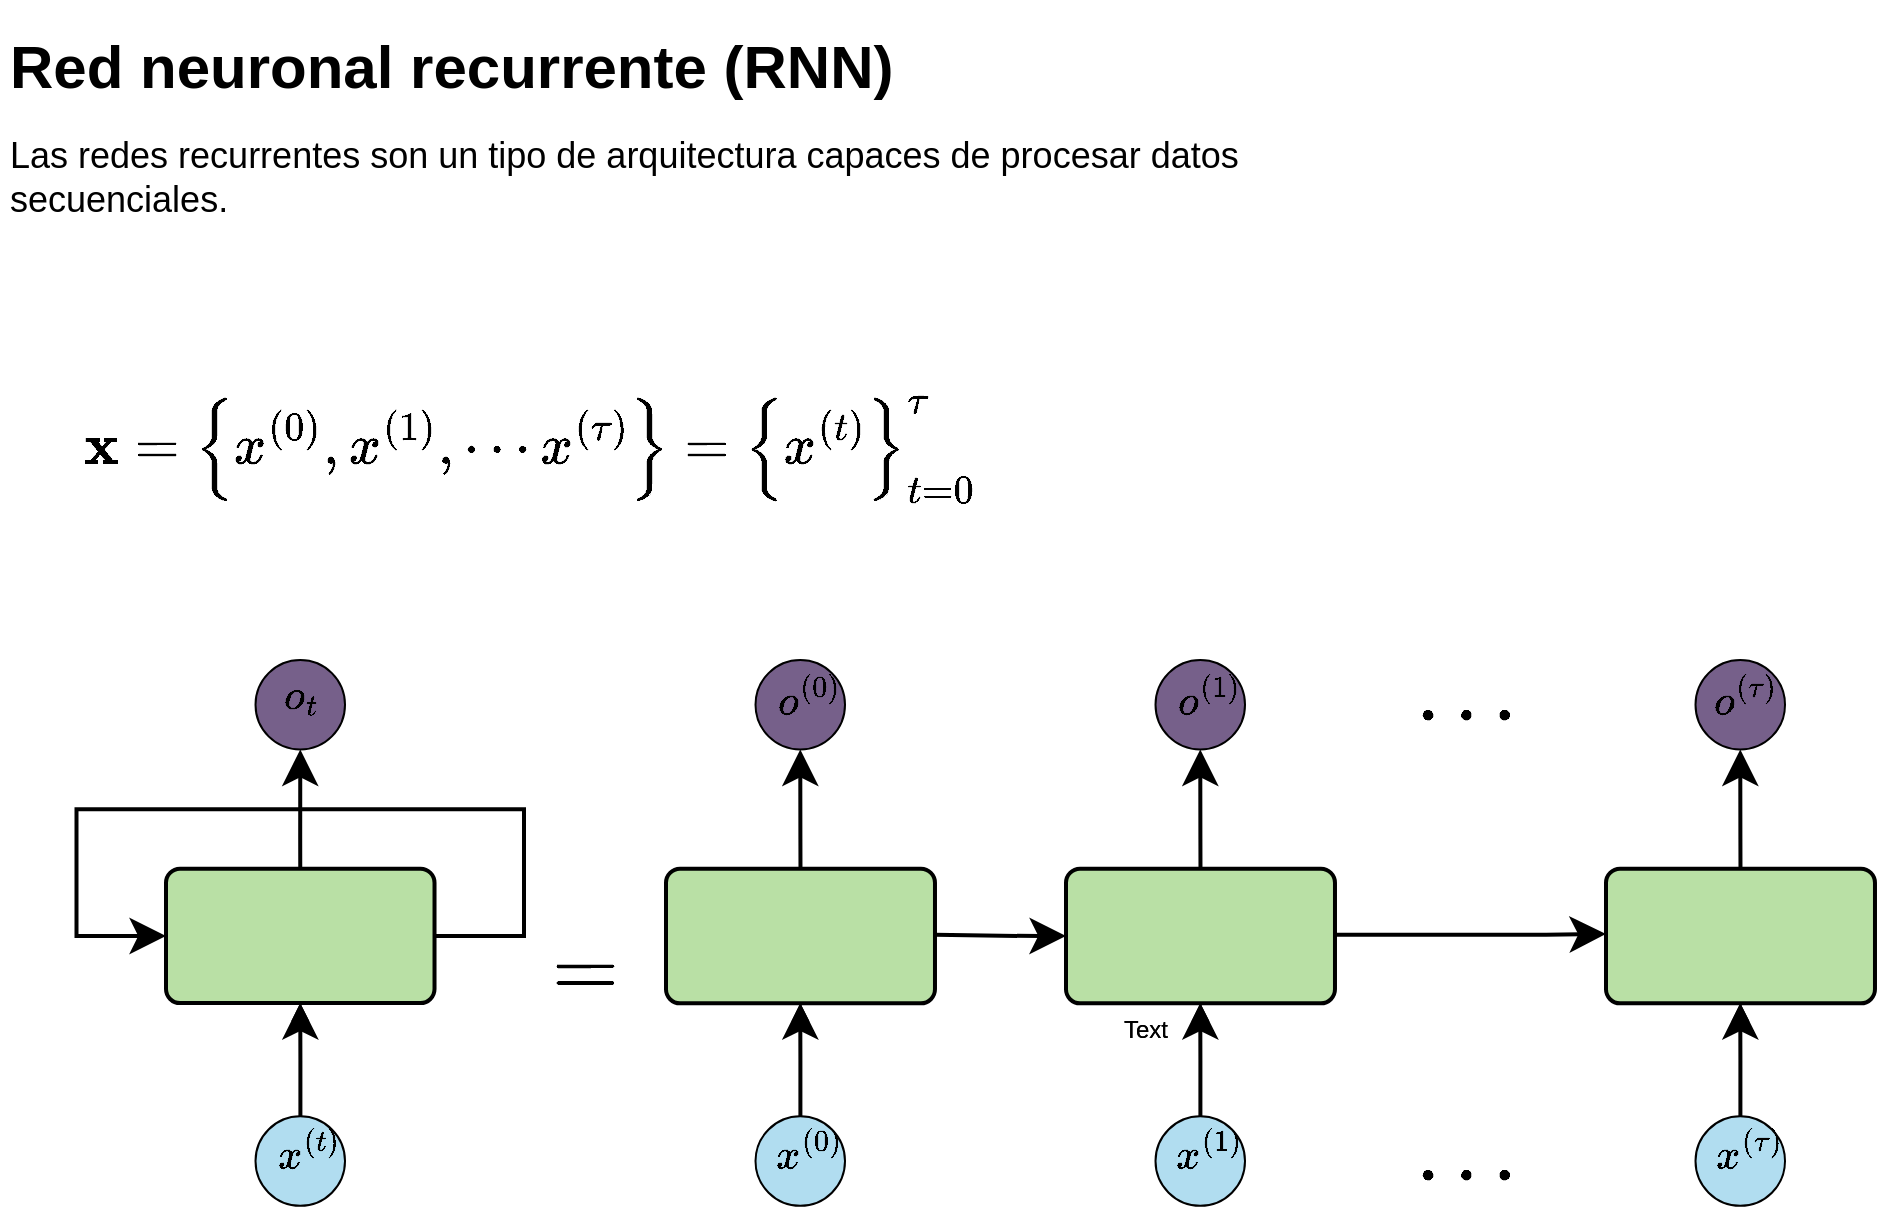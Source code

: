 <mxfile version="15.4.0" type="device" pages="5"><diagram id="D_l1QymDr-VZ6fvnVncu" name="Page-1"><mxGraphModel dx="1113" dy="791" grid="1" gridSize="10" guides="1" tooltips="1" connect="1" arrows="1" fold="1" page="1" pageScale="1" pageWidth="1100" pageHeight="850" background="#ffffff" math="1" shadow="0"><root><mxCell id="0"/><mxCell id="1" parent="0"/><mxCell id="N4LjHeeBod4_U8sA0KRj-1" value="&lt;h1&gt;&lt;font color=&quot;#000000&quot; style=&quot;font-size: 30px&quot;&gt;Red neuronal recurrente (RNN)&lt;/font&gt;&lt;/h1&gt;&lt;p&gt;&lt;font color=&quot;#000000&quot;&gt;&lt;span style=&quot;font-size: 18px&quot;&gt;Las redes recurrentes son un tipo de arquitectura capaces de procesar datos secuenciales.&amp;nbsp;&amp;nbsp;&lt;/span&gt;&lt;/font&gt;&lt;/p&gt;" style="text;html=1;strokeColor=none;fillColor=none;spacing=5;spacingTop=-20;whiteSpace=wrap;overflow=hidden;rounded=0;" vertex="1" parent="1"><mxGeometry x="40" y="40" width="650" height="160" as="geometry"/></mxCell><mxCell id="N4LjHeeBod4_U8sA0KRj-10" style="edgeStyle=orthogonalEdgeStyle;rounded=0;orthogonalLoop=1;jettySize=auto;html=1;exitX=0.5;exitY=1;exitDx=0;exitDy=0;endArrow=classic;endFill=1;strokeColor=#000000;strokeWidth=2;" edge="1" parent="1" source="N4LjHeeBod4_U8sA0KRj-1" target="N4LjHeeBod4_U8sA0KRj-1"><mxGeometry relative="1" as="geometry"/></mxCell><mxCell id="N4LjHeeBod4_U8sA0KRj-64" value="" style="group" vertex="1" connectable="0" parent="1"><mxGeometry x="123" y="360" width="854.26" height="275.984" as="geometry"/></mxCell><mxCell id="N4LjHeeBod4_U8sA0KRj-12" value="" style="group;aspect=fixed;" vertex="1" connectable="0" parent="N4LjHeeBod4_U8sA0KRj-64"><mxGeometry x="250" width="134.26" height="275.984" as="geometry"/></mxCell><mxCell id="N4LjHeeBod4_U8sA0KRj-2" value="" style="rounded=1;whiteSpace=wrap;html=1;absoluteArcSize=1;arcSize=14;strokeWidth=2;fillColor=#B9E0A5;strokeColor=#000000;aspect=fixed;" vertex="1" parent="N4LjHeeBod4_U8sA0KRj-12"><mxGeometry y="104.426" width="134.491" height="67.247" as="geometry"/></mxCell><mxCell id="N4LjHeeBod4_U8sA0KRj-3" value="" style="verticalLabelPosition=bottom;verticalAlign=top;html=1;shape=mxgraph.flowchart.on-page_reference;fillColor=#76608a;strokeColor=#000000;fontColor=#ffffff;" vertex="1" parent="N4LjHeeBod4_U8sA0KRj-12"><mxGeometry x="44.753" width="44.753" height="44.754" as="geometry"/></mxCell><mxCell id="N4LjHeeBod4_U8sA0KRj-4" style="edgeStyle=orthogonalEdgeStyle;rounded=0;orthogonalLoop=1;jettySize=auto;html=1;exitX=0.5;exitY=1;exitDx=0;exitDy=0;" edge="1" parent="N4LjHeeBod4_U8sA0KRj-12" source="N4LjHeeBod4_U8sA0KRj-2" target="N4LjHeeBod4_U8sA0KRj-2"><mxGeometry relative="1" as="geometry"/></mxCell><mxCell id="N4LjHeeBod4_U8sA0KRj-5" value="" style="verticalLabelPosition=bottom;verticalAlign=top;html=1;shape=mxgraph.flowchart.on-page_reference;fillColor=#b1ddf0;strokeColor=#000000;" vertex="1" parent="N4LjHeeBod4_U8sA0KRj-12"><mxGeometry x="44.753" y="228.175" width="44.753" height="44.754" as="geometry"/></mxCell><mxCell id="N4LjHeeBod4_U8sA0KRj-8" value="" style="endArrow=classic;endFill=1;endSize=12;html=1;rounded=0;strokeColor=#000000;strokeWidth=2;edgeStyle=orthogonalEdgeStyle;labelPosition=center;verticalLabelPosition=middle;align=center;verticalAlign=middle;exitX=0.5;exitY=0;exitDx=0;exitDy=0;entryX=0.5;entryY=1;entryDx=0;entryDy=0;entryPerimeter=0;" edge="1" parent="N4LjHeeBod4_U8sA0KRj-12" source="N4LjHeeBod4_U8sA0KRj-2" target="N4LjHeeBod4_U8sA0KRj-3"><mxGeometry width="160" relative="1" as="geometry"><mxPoint x="208.849" y="134.262" as="sourcePoint"/><mxPoint x="208.849" y="44.754" as="targetPoint"/><Array as="points"><mxPoint x="67.13" y="89.508"/><mxPoint x="67.13" y="89.508"/></Array></mxGeometry></mxCell><mxCell id="N4LjHeeBod4_U8sA0KRj-9" value="" style="endArrow=classic;endFill=1;endSize=12;html=1;rounded=0;strokeColor=#000000;strokeWidth=2;edgeStyle=orthogonalEdgeStyle;labelPosition=center;verticalLabelPosition=middle;align=center;verticalAlign=middle;" edge="1" parent="N4LjHeeBod4_U8sA0KRj-12" source="N4LjHeeBod4_U8sA0KRj-5"><mxGeometry width="160" relative="1" as="geometry"><mxPoint x="66.757" y="201.394" as="sourcePoint"/><mxPoint x="67.13" y="171.557" as="targetPoint"/><Array as="points"/></mxGeometry></mxCell><mxCell id="N4LjHeeBod4_U8sA0KRj-21" value="&lt;span style=&quot;color: rgb(0 , 0 , 0) ; font-size: 18px&quot;&gt;$$x^{(0)}$$&lt;/span&gt;&lt;font color=&quot;#000000&quot;&gt;&lt;span style=&quot;font-size: 18px&quot;&gt;&lt;br&gt;&lt;/span&gt;&lt;/font&gt;" style="text;html=1;strokeColor=none;fillColor=none;align=center;verticalAlign=middle;whiteSpace=wrap;rounded=0;" vertex="1" parent="N4LjHeeBod4_U8sA0KRj-12"><mxGeometry x="48.819" y="246.148" width="44.882" height="22.441" as="geometry"/></mxCell><mxCell id="N4LjHeeBod4_U8sA0KRj-35" value="&lt;span style=&quot;color: rgb(0 , 0 , 0) ; font-size: 18px&quot;&gt;$$o^{(0)}$$&lt;/span&gt;&lt;font color=&quot;#000000&quot;&gt;&lt;span style=&quot;font-size: 18px&quot;&gt;&lt;br&gt;&lt;/span&gt;&lt;/font&gt;" style="text;html=1;strokeColor=none;fillColor=none;align=center;verticalAlign=middle;whiteSpace=wrap;rounded=0;" vertex="1" parent="N4LjHeeBod4_U8sA0KRj-12"><mxGeometry x="48.819" y="18.504" width="44.753" height="22.377" as="geometry"/></mxCell><mxCell id="N4LjHeeBod4_U8sA0KRj-23" value="" style="group;aspect=fixed;" vertex="1" connectable="0" parent="N4LjHeeBod4_U8sA0KRj-64"><mxGeometry width="134.26" height="275.984" as="geometry"/></mxCell><mxCell id="N4LjHeeBod4_U8sA0KRj-24" value="" style="rounded=1;whiteSpace=wrap;html=1;absoluteArcSize=1;arcSize=14;strokeWidth=2;fillColor=#B9E0A5;strokeColor=#000000;" vertex="1" parent="N4LjHeeBod4_U8sA0KRj-23"><mxGeometry y="104.426" width="134.26" height="67.131" as="geometry"/></mxCell><mxCell id="N4LjHeeBod4_U8sA0KRj-25" value="" style="verticalLabelPosition=bottom;verticalAlign=top;html=1;shape=mxgraph.flowchart.on-page_reference;fillColor=#76608a;strokeColor=#000000;fontColor=#ffffff;" vertex="1" parent="N4LjHeeBod4_U8sA0KRj-23"><mxGeometry x="44.753" width="44.753" height="44.754" as="geometry"/></mxCell><mxCell id="N4LjHeeBod4_U8sA0KRj-26" style="edgeStyle=orthogonalEdgeStyle;rounded=0;orthogonalLoop=1;jettySize=auto;html=1;exitX=0.5;exitY=1;exitDx=0;exitDy=0;" edge="1" parent="N4LjHeeBod4_U8sA0KRj-23" source="N4LjHeeBod4_U8sA0KRj-24" target="N4LjHeeBod4_U8sA0KRj-24"><mxGeometry relative="1" as="geometry"/></mxCell><mxCell id="N4LjHeeBod4_U8sA0KRj-27" value="" style="verticalLabelPosition=bottom;verticalAlign=top;html=1;shape=mxgraph.flowchart.on-page_reference;fillColor=#b1ddf0;strokeColor=#000000;" vertex="1" parent="N4LjHeeBod4_U8sA0KRj-23"><mxGeometry x="44.753" y="228.175" width="44.753" height="44.754" as="geometry"/></mxCell><mxCell id="N4LjHeeBod4_U8sA0KRj-28" value="" style="endArrow=classic;endFill=1;endSize=12;html=1;rounded=0;strokeColor=#000000;strokeWidth=2;edgeStyle=orthogonalEdgeStyle;labelPosition=center;verticalLabelPosition=middle;align=center;verticalAlign=middle;exitX=0.5;exitY=0;exitDx=0;exitDy=0;entryX=0.5;entryY=1;entryDx=0;entryDy=0;entryPerimeter=0;" edge="1" parent="N4LjHeeBod4_U8sA0KRj-23" source="N4LjHeeBod4_U8sA0KRj-24" target="N4LjHeeBod4_U8sA0KRj-25"><mxGeometry width="160" relative="1" as="geometry"><mxPoint x="208.849" y="134.262" as="sourcePoint"/><mxPoint x="208.849" y="44.754" as="targetPoint"/><Array as="points"><mxPoint x="67.13" y="89.508"/><mxPoint x="67.13" y="89.508"/></Array></mxGeometry></mxCell><mxCell id="N4LjHeeBod4_U8sA0KRj-29" value="" style="endArrow=classic;endFill=1;endSize=12;html=1;rounded=0;strokeColor=#000000;strokeWidth=2;edgeStyle=orthogonalEdgeStyle;labelPosition=center;verticalLabelPosition=middle;align=center;verticalAlign=middle;" edge="1" parent="N4LjHeeBod4_U8sA0KRj-23" source="N4LjHeeBod4_U8sA0KRj-27"><mxGeometry width="160" relative="1" as="geometry"><mxPoint x="66.757" y="201.394" as="sourcePoint"/><mxPoint x="67.13" y="171.557" as="targetPoint"/><Array as="points"/></mxGeometry></mxCell><mxCell id="N4LjHeeBod4_U8sA0KRj-30" value="&lt;span style=&quot;color: rgb(0 , 0 , 0) ; font-size: 18px&quot;&gt;$$x^{(t)}$$&lt;/span&gt;&lt;font color=&quot;#000000&quot;&gt;&lt;span style=&quot;font-size: 18px&quot;&gt;&lt;br&gt;&lt;/span&gt;&lt;/font&gt;" style="text;html=1;strokeColor=none;fillColor=none;align=center;verticalAlign=middle;whiteSpace=wrap;rounded=0;" vertex="1" parent="N4LjHeeBod4_U8sA0KRj-23"><mxGeometry x="48.819" y="246.148" width="44.753" height="22.377" as="geometry"/></mxCell><mxCell id="N4LjHeeBod4_U8sA0KRj-33" value="" style="endArrow=classic;endFill=1;endSize=12;html=1;rounded=0;strokeColor=#000000;strokeWidth=2;edgeStyle=orthogonalEdgeStyle;labelPosition=center;verticalLabelPosition=middle;align=center;verticalAlign=middle;exitX=1;exitY=0.5;exitDx=0;exitDy=0;" edge="1" parent="N4LjHeeBod4_U8sA0KRj-23" source="N4LjHeeBod4_U8sA0KRj-24" target="N4LjHeeBod4_U8sA0KRj-24"><mxGeometry width="160" relative="1" as="geometry"><mxPoint x="111.883" y="89.508" as="sourcePoint"/><mxPoint x="-29.836" y="126.803" as="targetPoint"/><Array as="points"><mxPoint x="179.013" y="137.992"/><mxPoint x="179.013" y="74.59"/><mxPoint x="-44.753" y="74.59"/><mxPoint x="-44.753" y="137.992"/></Array></mxGeometry></mxCell><mxCell id="N4LjHeeBod4_U8sA0KRj-34" value="&lt;span style=&quot;color: rgb(0 , 0 , 0) ; font-size: 18px&quot;&gt;$$o_t$$&lt;/span&gt;&lt;font color=&quot;#000000&quot;&gt;&lt;span style=&quot;font-size: 18px&quot;&gt;&lt;br&gt;&lt;/span&gt;&lt;/font&gt;" style="text;html=1;strokeColor=none;fillColor=none;align=center;verticalAlign=middle;whiteSpace=wrap;rounded=0;" vertex="1" parent="N4LjHeeBod4_U8sA0KRj-23"><mxGeometry x="44.753" y="18.397" width="44.753" height="22.377" as="geometry"/></mxCell><mxCell id="N4LjHeeBod4_U8sA0KRj-37" value="" style="group;aspect=fixed;" vertex="1" connectable="0" parent="N4LjHeeBod4_U8sA0KRj-64"><mxGeometry x="450" width="134.26" height="275.984" as="geometry"/></mxCell><mxCell id="N4LjHeeBod4_U8sA0KRj-38" value="" style="rounded=1;whiteSpace=wrap;html=1;absoluteArcSize=1;arcSize=14;strokeWidth=2;fillColor=#B9E0A5;strokeColor=#000000;aspect=fixed;" vertex="1" parent="N4LjHeeBod4_U8sA0KRj-37"><mxGeometry y="104.426" width="134.491" height="67.247" as="geometry"/></mxCell><mxCell id="N4LjHeeBod4_U8sA0KRj-39" value="" style="verticalLabelPosition=bottom;verticalAlign=top;html=1;shape=mxgraph.flowchart.on-page_reference;fillColor=#76608a;strokeColor=#000000;fontColor=#ffffff;" vertex="1" parent="N4LjHeeBod4_U8sA0KRj-37"><mxGeometry x="44.753" width="44.753" height="44.754" as="geometry"/></mxCell><mxCell id="N4LjHeeBod4_U8sA0KRj-40" style="edgeStyle=orthogonalEdgeStyle;rounded=0;orthogonalLoop=1;jettySize=auto;html=1;exitX=0.5;exitY=1;exitDx=0;exitDy=0;" edge="1" parent="N4LjHeeBod4_U8sA0KRj-37" source="N4LjHeeBod4_U8sA0KRj-38" target="N4LjHeeBod4_U8sA0KRj-38"><mxGeometry relative="1" as="geometry"/></mxCell><mxCell id="N4LjHeeBod4_U8sA0KRj-41" value="" style="verticalLabelPosition=bottom;verticalAlign=top;html=1;shape=mxgraph.flowchart.on-page_reference;fillColor=#b1ddf0;strokeColor=#000000;" vertex="1" parent="N4LjHeeBod4_U8sA0KRj-37"><mxGeometry x="44.753" y="228.175" width="44.753" height="44.754" as="geometry"/></mxCell><mxCell id="N4LjHeeBod4_U8sA0KRj-42" value="" style="endArrow=classic;endFill=1;endSize=12;html=1;rounded=0;strokeColor=#000000;strokeWidth=2;edgeStyle=orthogonalEdgeStyle;labelPosition=center;verticalLabelPosition=middle;align=center;verticalAlign=middle;exitX=0.5;exitY=0;exitDx=0;exitDy=0;entryX=0.5;entryY=1;entryDx=0;entryDy=0;entryPerimeter=0;" edge="1" parent="N4LjHeeBod4_U8sA0KRj-37" source="N4LjHeeBod4_U8sA0KRj-38" target="N4LjHeeBod4_U8sA0KRj-39"><mxGeometry width="160" relative="1" as="geometry"><mxPoint x="208.849" y="134.262" as="sourcePoint"/><mxPoint x="208.849" y="44.754" as="targetPoint"/><Array as="points"><mxPoint x="67.13" y="89.508"/><mxPoint x="67.13" y="89.508"/></Array></mxGeometry></mxCell><mxCell id="N4LjHeeBod4_U8sA0KRj-43" value="" style="endArrow=classic;endFill=1;endSize=12;html=1;rounded=0;strokeColor=#000000;strokeWidth=2;edgeStyle=orthogonalEdgeStyle;labelPosition=center;verticalLabelPosition=middle;align=center;verticalAlign=middle;" edge="1" parent="N4LjHeeBod4_U8sA0KRj-37" source="N4LjHeeBod4_U8sA0KRj-41"><mxGeometry width="160" relative="1" as="geometry"><mxPoint x="66.757" y="201.394" as="sourcePoint"/><mxPoint x="67.13" y="171.557" as="targetPoint"/><Array as="points"/></mxGeometry></mxCell><mxCell id="N4LjHeeBod4_U8sA0KRj-44" value="&lt;span style=&quot;color: rgb(0 , 0 , 0) ; font-size: 18px&quot;&gt;$$x^{(1)}$$&lt;/span&gt;&lt;font color=&quot;#000000&quot;&gt;&lt;span style=&quot;font-size: 18px&quot;&gt;&lt;br&gt;&lt;/span&gt;&lt;/font&gt;" style="text;html=1;strokeColor=none;fillColor=none;align=center;verticalAlign=middle;whiteSpace=wrap;rounded=0;" vertex="1" parent="N4LjHeeBod4_U8sA0KRj-37"><mxGeometry x="48.819" y="246.148" width="44.753" height="22.377" as="geometry"/></mxCell><mxCell id="N4LjHeeBod4_U8sA0KRj-45" value="&lt;span style=&quot;color: rgb(0 , 0 , 0) ; font-size: 18px&quot;&gt;$$o^{(1)}$$&lt;/span&gt;&lt;font color=&quot;#000000&quot;&gt;&lt;span style=&quot;font-size: 18px&quot;&gt;&lt;br&gt;&lt;/span&gt;&lt;/font&gt;" style="text;html=1;strokeColor=none;fillColor=none;align=center;verticalAlign=middle;whiteSpace=wrap;rounded=0;" vertex="1" parent="N4LjHeeBod4_U8sA0KRj-37"><mxGeometry x="48.819" y="18.504" width="44.753" height="22.377" as="geometry"/></mxCell><mxCell id="N4LjHeeBod4_U8sA0KRj-46" value="" style="group;aspect=fixed;" vertex="1" connectable="0" parent="N4LjHeeBod4_U8sA0KRj-64"><mxGeometry x="720" width="134.26" height="275.984" as="geometry"/></mxCell><mxCell id="N4LjHeeBod4_U8sA0KRj-47" value="" style="rounded=1;whiteSpace=wrap;html=1;absoluteArcSize=1;arcSize=14;strokeWidth=2;fillColor=#B9E0A5;strokeColor=#000000;aspect=fixed;" vertex="1" parent="N4LjHeeBod4_U8sA0KRj-46"><mxGeometry y="104.426" width="134.491" height="67.247" as="geometry"/></mxCell><mxCell id="N4LjHeeBod4_U8sA0KRj-48" value="" style="verticalLabelPosition=bottom;verticalAlign=top;html=1;shape=mxgraph.flowchart.on-page_reference;fillColor=#76608a;strokeColor=#000000;fontColor=#ffffff;" vertex="1" parent="N4LjHeeBod4_U8sA0KRj-46"><mxGeometry x="44.753" width="44.753" height="44.754" as="geometry"/></mxCell><mxCell id="N4LjHeeBod4_U8sA0KRj-49" style="edgeStyle=orthogonalEdgeStyle;rounded=0;orthogonalLoop=1;jettySize=auto;html=1;exitX=0.5;exitY=1;exitDx=0;exitDy=0;" edge="1" parent="N4LjHeeBod4_U8sA0KRj-46" source="N4LjHeeBod4_U8sA0KRj-47" target="N4LjHeeBod4_U8sA0KRj-47"><mxGeometry relative="1" as="geometry"/></mxCell><mxCell id="N4LjHeeBod4_U8sA0KRj-50" value="" style="verticalLabelPosition=bottom;verticalAlign=top;html=1;shape=mxgraph.flowchart.on-page_reference;fillColor=#b1ddf0;strokeColor=#000000;" vertex="1" parent="N4LjHeeBod4_U8sA0KRj-46"><mxGeometry x="44.753" y="228.175" width="44.753" height="44.754" as="geometry"/></mxCell><mxCell id="N4LjHeeBod4_U8sA0KRj-51" value="" style="endArrow=classic;endFill=1;endSize=12;html=1;rounded=0;strokeColor=#000000;strokeWidth=2;edgeStyle=orthogonalEdgeStyle;labelPosition=center;verticalLabelPosition=middle;align=center;verticalAlign=middle;exitX=0.5;exitY=0;exitDx=0;exitDy=0;entryX=0.5;entryY=1;entryDx=0;entryDy=0;entryPerimeter=0;" edge="1" parent="N4LjHeeBod4_U8sA0KRj-46" source="N4LjHeeBod4_U8sA0KRj-47" target="N4LjHeeBod4_U8sA0KRj-48"><mxGeometry width="160" relative="1" as="geometry"><mxPoint x="208.849" y="134.262" as="sourcePoint"/><mxPoint x="208.849" y="44.754" as="targetPoint"/><Array as="points"><mxPoint x="67.13" y="89.508"/><mxPoint x="67.13" y="89.508"/></Array></mxGeometry></mxCell><mxCell id="N4LjHeeBod4_U8sA0KRj-52" value="" style="endArrow=classic;endFill=1;endSize=12;html=1;rounded=0;strokeColor=#000000;strokeWidth=2;edgeStyle=orthogonalEdgeStyle;labelPosition=center;verticalLabelPosition=middle;align=center;verticalAlign=middle;" edge="1" parent="N4LjHeeBod4_U8sA0KRj-46" source="N4LjHeeBod4_U8sA0KRj-50"><mxGeometry width="160" relative="1" as="geometry"><mxPoint x="66.757" y="201.394" as="sourcePoint"/><mxPoint x="67.13" y="171.557" as="targetPoint"/><Array as="points"/></mxGeometry></mxCell><mxCell id="N4LjHeeBod4_U8sA0KRj-53" value="&lt;span style=&quot;color: rgb(0 , 0 , 0) ; font-size: 18px&quot;&gt;$$x^{(\tau)}$$&lt;/span&gt;&lt;font color=&quot;#000000&quot;&gt;&lt;span style=&quot;font-size: 18px&quot;&gt;&lt;br&gt;&lt;/span&gt;&lt;/font&gt;" style="text;html=1;strokeColor=none;fillColor=none;align=center;verticalAlign=middle;whiteSpace=wrap;rounded=0;" vertex="1" parent="N4LjHeeBod4_U8sA0KRj-46"><mxGeometry x="48.819" y="246.148" width="44.753" height="22.377" as="geometry"/></mxCell><mxCell id="N4LjHeeBod4_U8sA0KRj-54" value="&lt;span style=&quot;color: rgb(0 , 0 , 0) ; font-size: 18px&quot;&gt;$$o^{(\tau)}$$&lt;/span&gt;&lt;font color=&quot;#000000&quot;&gt;&lt;span style=&quot;font-size: 18px&quot;&gt;&lt;br&gt;&lt;/span&gt;&lt;/font&gt;" style="text;html=1;strokeColor=none;fillColor=none;align=center;verticalAlign=middle;whiteSpace=wrap;rounded=0;" vertex="1" parent="N4LjHeeBod4_U8sA0KRj-46"><mxGeometry x="44.753" y="18.504" width="48.819" height="22.377" as="geometry"/></mxCell><mxCell id="N4LjHeeBod4_U8sA0KRj-55" value="Text" style="text;html=1;strokeColor=none;fillColor=none;align=center;verticalAlign=middle;whiteSpace=wrap;rounded=0;" vertex="1" parent="N4LjHeeBod4_U8sA0KRj-64"><mxGeometry x="460" y="170" width="60" height="30" as="geometry"/></mxCell><mxCell id="N4LjHeeBod4_U8sA0KRj-56" value="Text" style="text;html=1;strokeColor=none;fillColor=none;align=center;verticalAlign=middle;whiteSpace=wrap;rounded=0;" vertex="1" parent="N4LjHeeBod4_U8sA0KRj-64"><mxGeometry x="460" y="170" width="60" height="30" as="geometry"/></mxCell><mxCell id="N4LjHeeBod4_U8sA0KRj-57" value="" style="endArrow=classic;endFill=1;endSize=12;html=1;rounded=0;strokeColor=#000000;strokeWidth=2;edgeStyle=orthogonalEdgeStyle;entryX=0;entryY=0.5;entryDx=0;entryDy=0;" edge="1" parent="N4LjHeeBod4_U8sA0KRj-64" target="N4LjHeeBod4_U8sA0KRj-38"><mxGeometry width="160" relative="1" as="geometry"><mxPoint x="384.26" y="137.4" as="sourcePoint"/><mxPoint x="544.26" y="137.4" as="targetPoint"/></mxGeometry></mxCell><mxCell id="N4LjHeeBod4_U8sA0KRj-60" value="" style="endArrow=classic;endFill=1;endSize=12;html=1;rounded=0;strokeColor=#000000;strokeWidth=2;edgeStyle=orthogonalEdgeStyle;" edge="1" parent="N4LjHeeBod4_U8sA0KRj-64"><mxGeometry width="160" relative="1" as="geometry"><mxPoint x="584.26" y="137.4" as="sourcePoint"/><mxPoint x="720" y="137" as="targetPoint"/><Array as="points"><mxPoint x="690" y="137"/><mxPoint x="690" y="137"/></Array></mxGeometry></mxCell><mxCell id="N4LjHeeBod4_U8sA0KRj-61" value="&lt;font color=&quot;#000000&quot; style=&quot;font-size: 36px&quot;&gt;$$\cdots$$&lt;/font&gt;" style="text;html=1;strokeColor=none;fillColor=none;align=center;verticalAlign=middle;whiteSpace=wrap;rounded=0;" vertex="1" parent="N4LjHeeBod4_U8sA0KRj-64"><mxGeometry x="620" y="240" width="60" height="30" as="geometry"/></mxCell><mxCell id="N4LjHeeBod4_U8sA0KRj-62" value="&lt;font color=&quot;#000000&quot; style=&quot;font-size: 36px&quot;&gt;$$\cdots$$&lt;/font&gt;" style="text;html=1;strokeColor=none;fillColor=none;align=center;verticalAlign=middle;whiteSpace=wrap;rounded=0;" vertex="1" parent="N4LjHeeBod4_U8sA0KRj-64"><mxGeometry x="620" y="10" width="60" height="30" as="geometry"/></mxCell><mxCell id="N4LjHeeBod4_U8sA0KRj-63" value="&lt;font color=&quot;#000000&quot; style=&quot;font-size: 36px&quot;&gt;$$=$$&lt;/font&gt;" style="text;html=1;strokeColor=none;fillColor=none;align=center;verticalAlign=middle;whiteSpace=wrap;rounded=0;" vertex="1" parent="N4LjHeeBod4_U8sA0KRj-64"><mxGeometry x="180" y="140" width="60" height="30" as="geometry"/></mxCell><mxCell id="N4LjHeeBod4_U8sA0KRj-65" value="&lt;font color=&quot;#000000&quot; style=&quot;font-size: 24px&quot;&gt;$$\mathbf{x} = \left\{x^{(0)}, x^{(1)}, \cdots x^{(\tau)}\right\} = \left\{x^{(t)}\right\}_{t=0}^{\tau}$$&lt;/font&gt;" style="text;html=1;strokeColor=none;fillColor=none;align=left;verticalAlign=middle;whiteSpace=wrap;rounded=0;" vertex="1" parent="1"><mxGeometry x="80" y="240" width="320" height="30" as="geometry"/></mxCell></root></mxGraphModel></diagram><diagram id="tC1DpyCnIW_FYyL39zDA" name="Page-2"><mxGraphModel dx="946" dy="672" grid="1" gridSize="10" guides="1" tooltips="1" connect="1" arrows="1" fold="1" page="1" pageScale="1" pageWidth="1100" pageHeight="850" background="#ffffff" math="1" shadow="0"><root><mxCell id="vlax-7kzQ2LmxwS2957x-0"/><mxCell id="vlax-7kzQ2LmxwS2957x-1" parent="vlax-7kzQ2LmxwS2957x-0"/><mxCell id="bo4yq3bECrjxu4497xl1-0" value="&lt;h1&gt;&lt;font color=&quot;#000000&quot;&gt;&lt;span style=&quot;font-size: 30px&quot;&gt;Despliegue temporal&amp;nbsp;&lt;/span&gt;&lt;/font&gt;&lt;/h1&gt;&lt;p&gt;&lt;font color=&quot;#000000&quot;&gt;&lt;span style=&quot;font-size: 18px&quot;&gt;&amp;nbsp;&lt;/span&gt;&lt;/font&gt;&lt;/p&gt;" style="text;html=1;strokeColor=none;fillColor=none;spacing=5;spacingTop=-20;whiteSpace=wrap;overflow=hidden;rounded=0;" vertex="1" parent="vlax-7kzQ2LmxwS2957x-1"><mxGeometry x="40" y="40" width="650" height="70" as="geometry"/></mxCell><mxCell id="jLxSif3ieOKK9Z7L56yB-14" style="edgeStyle=orthogonalEdgeStyle;rounded=0;orthogonalLoop=1;jettySize=auto;html=1;entryX=0.5;entryY=1;entryDx=0;entryDy=0;endArrow=classic;endFill=1;strokeColor=#000000;strokeWidth=2;" edge="1" parent="vlax-7kzQ2LmxwS2957x-1" source="jLxSif3ieOKK9Z7L56yB-6" target="5mGXJxAMvtSLxRoU4Axd-0"><mxGeometry relative="1" as="geometry"/></mxCell><mxCell id="jLxSif3ieOKK9Z7L56yB-6" value="&lt;font color=&quot;#000000&quot; style=&quot;font-size: 18px&quot;&gt;$$x^{(0)}$$&lt;/font&gt;" style="ellipse;whiteSpace=wrap;html=1;aspect=fixed;strokeColor=#000000;fillColor=#b1ddf0;align=center;" vertex="1" parent="vlax-7kzQ2LmxwS2957x-1"><mxGeometry x="170" y="740" width="60" height="60" as="geometry"/></mxCell><mxCell id="jLxSif3ieOKK9Z7L56yB-7" value="" style="group" vertex="1" connectable="0" parent="vlax-7kzQ2LmxwS2957x-1"><mxGeometry x="170" y="100" width="670" height="430" as="geometry"/></mxCell><mxCell id="jMSSaao3eWNOqus8C055-16" value="" style="group" vertex="1" connectable="0" parent="jLxSif3ieOKK9Z7L56yB-7"><mxGeometry x="230" width="369.18" height="430" as="geometry"/></mxCell><mxCell id="jMSSaao3eWNOqus8C055-0" value="" style="group;aspect=fixed;" vertex="1" connectable="0" parent="jMSSaao3eWNOqus8C055-16"><mxGeometry width="209.18" height="430" as="geometry"/></mxCell><mxCell id="jMSSaao3eWNOqus8C055-1" value="" style="rounded=1;whiteSpace=wrap;html=1;absoluteArcSize=1;arcSize=14;strokeWidth=2;fillColor=#B9E0A5;strokeColor=#000000;aspect=fixed;" vertex="1" parent="jMSSaao3eWNOqus8C055-0"><mxGeometry y="162.703" width="209.537" height="104.771" as="geometry"/></mxCell><mxCell id="jMSSaao3eWNOqus8C055-2" value="" style="verticalLabelPosition=bottom;verticalAlign=top;html=1;shape=mxgraph.flowchart.on-page_reference;fillColor=#76608a;strokeColor=#000000;fontColor=#ffffff;" vertex="1" parent="jMSSaao3eWNOqus8C055-0"><mxGeometry x="69.727" width="69.727" height="69.73" as="geometry"/></mxCell><mxCell id="jMSSaao3eWNOqus8C055-3" style="edgeStyle=orthogonalEdgeStyle;rounded=0;orthogonalLoop=1;jettySize=auto;html=1;exitX=0.5;exitY=1;exitDx=0;exitDy=0;" edge="1" parent="jMSSaao3eWNOqus8C055-0" source="jMSSaao3eWNOqus8C055-1" target="jMSSaao3eWNOqus8C055-1"><mxGeometry relative="1" as="geometry"/></mxCell><mxCell id="jMSSaao3eWNOqus8C055-4" value="" style="verticalLabelPosition=bottom;verticalAlign=top;html=1;shape=mxgraph.flowchart.on-page_reference;fillColor=#b1ddf0;strokeColor=#000000;" vertex="1" parent="jMSSaao3eWNOqus8C055-0"><mxGeometry x="69.727" y="355.511" width="69.727" height="69.73" as="geometry"/></mxCell><mxCell id="jMSSaao3eWNOqus8C055-5" value="" style="endArrow=classic;endFill=1;endSize=12;html=1;rounded=0;strokeColor=#000000;strokeWidth=2;edgeStyle=orthogonalEdgeStyle;labelPosition=center;verticalLabelPosition=middle;align=center;verticalAlign=middle;exitX=0.5;exitY=0;exitDx=0;exitDy=0;entryX=0.5;entryY=1;entryDx=0;entryDy=0;entryPerimeter=0;" edge="1" parent="jMSSaao3eWNOqus8C055-0" source="jMSSaao3eWNOqus8C055-1" target="jMSSaao3eWNOqus8C055-2"><mxGeometry width="160" relative="1" as="geometry"><mxPoint x="325.391" y="209.189" as="sourcePoint"/><mxPoint x="325.391" y="69.73" as="targetPoint"/><Array as="points"><mxPoint x="104.59" y="139.459"/><mxPoint x="104.59" y="139.459"/></Array></mxGeometry></mxCell><mxCell id="jMSSaao3eWNOqus8C055-6" value="" style="endArrow=classic;endFill=1;endSize=12;html=1;rounded=0;strokeColor=#000000;strokeWidth=2;edgeStyle=orthogonalEdgeStyle;labelPosition=center;verticalLabelPosition=middle;align=center;verticalAlign=middle;" edge="1" parent="jMSSaao3eWNOqus8C055-0" source="jMSSaao3eWNOqus8C055-4"><mxGeometry width="160" relative="1" as="geometry"><mxPoint x="104.009" y="313.784" as="sourcePoint"/><mxPoint x="104.59" y="267.297" as="targetPoint"/><Array as="points"/></mxGeometry></mxCell><mxCell id="jMSSaao3eWNOqus8C055-14" value="&lt;font color=&quot;#000000&quot; style=&quot;font-size: 24px&quot;&gt;$$x^{(t)}$$&lt;/font&gt;" style="text;html=1;strokeColor=none;fillColor=none;align=center;verticalAlign=middle;whiteSpace=wrap;rounded=0;" vertex="1" parent="jMSSaao3eWNOqus8C055-0"><mxGeometry x="79.45" y="375.38" width="60" height="30" as="geometry"/></mxCell><mxCell id="jMSSaao3eWNOqus8C055-15" value="&lt;font color=&quot;#000000&quot; style=&quot;font-size: 24px&quot;&gt;$$o^{(t)}$$&lt;/font&gt;" style="text;html=1;strokeColor=none;fillColor=none;align=center;verticalAlign=middle;whiteSpace=wrap;rounded=0;" vertex="1" parent="jMSSaao3eWNOqus8C055-0"><mxGeometry x="79.45" y="19.86" width="60" height="30" as="geometry"/></mxCell><mxCell id="jMSSaao3eWNOqus8C055-10" value="" style="endArrow=classic;endFill=1;endSize=12;html=1;rounded=0;strokeColor=#000000;strokeWidth=2;edgeStyle=orthogonalEdgeStyle;" edge="1" parent="jMSSaao3eWNOqus8C055-16"><mxGeometry width="160" relative="1" as="geometry"><mxPoint x="209.18" y="210" as="sourcePoint"/><mxPoint x="369.18" y="210" as="targetPoint"/></mxGeometry></mxCell><mxCell id="jMSSaao3eWNOqus8C055-13" value="&lt;font color=&quot;#000000&quot; style=&quot;font-size: 24px&quot;&gt;$$h^{(t)}$$&lt;/font&gt;" style="text;html=1;strokeColor=none;fillColor=none;align=center;verticalAlign=middle;whiteSpace=wrap;rounded=0;" vertex="1" parent="jMSSaao3eWNOqus8C055-16"><mxGeometry x="260" y="170" width="60" height="30" as="geometry"/></mxCell><mxCell id="bo4yq3bECrjxu4497xl1-1" value="" style="endArrow=classic;endFill=1;endSize=12;html=1;rounded=0;strokeColor=#000000;strokeWidth=2;edgeStyle=orthogonalEdgeStyle;" edge="1" parent="jLxSif3ieOKK9Z7L56yB-7"><mxGeometry width="160" relative="1" as="geometry"><mxPoint x="70.0" y="210" as="sourcePoint"/><mxPoint x="230.0" y="210" as="targetPoint"/></mxGeometry></mxCell><mxCell id="bo4yq3bECrjxu4497xl1-2" value="&lt;font color=&quot;#000000&quot; style=&quot;font-size: 24px&quot;&gt;$$h^{(t-1)}$$&lt;/font&gt;" style="text;html=1;strokeColor=none;fillColor=none;align=center;verticalAlign=middle;whiteSpace=wrap;rounded=0;" vertex="1" parent="jLxSif3ieOKK9Z7L56yB-7"><mxGeometry x="130" y="170" width="60" height="30" as="geometry"/></mxCell><mxCell id="bo4yq3bECrjxu4497xl1-14" value="&lt;font color=&quot;#000000&quot; style=&quot;font-size: 36px&quot;&gt;$$\cdots$$&lt;/font&gt;" style="text;html=1;strokeColor=none;fillColor=none;align=center;verticalAlign=middle;whiteSpace=wrap;rounded=0;" vertex="1" parent="jLxSif3ieOKK9Z7L56yB-7"><mxGeometry x="610" y="190" width="60" height="30" as="geometry"/></mxCell><mxCell id="bo4yq3bECrjxu4497xl1-15" value="&lt;font color=&quot;#000000&quot; style=&quot;font-size: 36px&quot;&gt;$$\cdots$$&lt;/font&gt;" style="text;html=1;strokeColor=none;fillColor=none;align=center;verticalAlign=middle;whiteSpace=wrap;rounded=0;" vertex="1" parent="jLxSif3ieOKK9Z7L56yB-7"><mxGeometry y="190" width="60" height="30" as="geometry"/></mxCell><mxCell id="jLxSif3ieOKK9Z7L56yB-8" value="" style="group" vertex="1" connectable="0" parent="vlax-7kzQ2LmxwS2957x-1"><mxGeometry x="160" y="590" width="720" height="90" as="geometry"/></mxCell><mxCell id="5mGXJxAMvtSLxRoU4Axd-14" value="" style="group" vertex="1" connectable="0" parent="jLxSif3ieOKK9Z7L56yB-8"><mxGeometry y="10" width="720" height="80" as="geometry"/></mxCell><mxCell id="5mGXJxAMvtSLxRoU4Axd-0" value="&lt;font color=&quot;#000000&quot; style=&quot;font-size: 24px&quot;&gt;$$h^{(0)}$$&lt;/font&gt;" style="ellipse;whiteSpace=wrap;html=1;aspect=fixed;strokeColor=#000000;fillColor=#fad7ac;align=center;" vertex="1" parent="5mGXJxAMvtSLxRoU4Axd-14"><mxGeometry width="80" height="80" as="geometry"/></mxCell><mxCell id="5mGXJxAMvtSLxRoU4Axd-1" value="&lt;font color=&quot;#000000&quot; style=&quot;font-size: 24px&quot;&gt;$$h^{(1)}$$&lt;/font&gt;" style="ellipse;whiteSpace=wrap;html=1;aspect=fixed;strokeColor=#000000;fillColor=#fad7ac;align=center;" vertex="1" parent="5mGXJxAMvtSLxRoU4Axd-14"><mxGeometry x="140" width="80" height="80" as="geometry"/></mxCell><mxCell id="5mGXJxAMvtSLxRoU4Axd-2" value="&lt;font color=&quot;#000000&quot; style=&quot;font-size: 24px&quot;&gt;$$h^{(2)}$$&lt;/font&gt;" style="ellipse;whiteSpace=wrap;html=1;aspect=fixed;strokeColor=#000000;fillColor=#fad7ac;align=center;" vertex="1" parent="5mGXJxAMvtSLxRoU4Axd-14"><mxGeometry x="280" width="80" height="80" as="geometry"/></mxCell><mxCell id="5mGXJxAMvtSLxRoU4Axd-3" value="&lt;font color=&quot;#000000&quot; style=&quot;font-size: 24px&quot;&gt;$$h^{(\tau-1)}$$&lt;/font&gt;" style="ellipse;whiteSpace=wrap;html=1;aspect=fixed;strokeColor=#000000;fillColor=#fad7ac;align=center;" vertex="1" parent="5mGXJxAMvtSLxRoU4Axd-14"><mxGeometry x="500" width="80" height="80" as="geometry"/></mxCell><mxCell id="5mGXJxAMvtSLxRoU4Axd-4" value="&lt;font color=&quot;#000000&quot; style=&quot;font-size: 24px&quot;&gt;$$h^{(\tau)}$$&lt;/font&gt;" style="ellipse;whiteSpace=wrap;html=1;aspect=fixed;strokeColor=#000000;fillColor=#fad7ac;align=center;" vertex="1" parent="5mGXJxAMvtSLxRoU4Axd-14"><mxGeometry x="640" width="80" height="80" as="geometry"/></mxCell><mxCell id="5mGXJxAMvtSLxRoU4Axd-5" value="" style="endArrow=classic;endFill=1;endSize=12;html=1;rounded=0;strokeColor=#000000;strokeWidth=2;edgeStyle=orthogonalEdgeStyle;" edge="1" parent="5mGXJxAMvtSLxRoU4Axd-14" target="5mGXJxAMvtSLxRoU4Axd-1"><mxGeometry width="160" relative="1" as="geometry"><mxPoint x="80" y="39.86" as="sourcePoint"/><mxPoint x="140" y="40" as="targetPoint"/><Array as="points"/></mxGeometry></mxCell><mxCell id="5mGXJxAMvtSLxRoU4Axd-10" value="" style="endArrow=classic;endFill=1;endSize=12;html=1;rounded=0;strokeColor=#000000;strokeWidth=2;edgeStyle=orthogonalEdgeStyle;" edge="1" parent="5mGXJxAMvtSLxRoU4Axd-14"><mxGeometry width="160" relative="1" as="geometry"><mxPoint x="220" y="39.86" as="sourcePoint"/><mxPoint x="280" y="39.86" as="targetPoint"/></mxGeometry></mxCell><mxCell id="5mGXJxAMvtSLxRoU4Axd-12" value="" style="endArrow=classic;endFill=1;endSize=12;html=1;rounded=0;strokeColor=#000000;strokeWidth=2;edgeStyle=orthogonalEdgeStyle;entryX=0;entryY=0.5;entryDx=0;entryDy=0;" edge="1" parent="5mGXJxAMvtSLxRoU4Axd-14" target="5mGXJxAMvtSLxRoU4Axd-3"><mxGeometry width="160" relative="1" as="geometry"><mxPoint x="360" y="39.86" as="sourcePoint"/><mxPoint x="490" y="39.86" as="targetPoint"/></mxGeometry></mxCell><mxCell id="5mGXJxAMvtSLxRoU4Axd-13" value="" style="endArrow=classic;endFill=1;endSize=12;html=1;rounded=0;strokeColor=#000000;strokeWidth=2;edgeStyle=orthogonalEdgeStyle;" edge="1" parent="5mGXJxAMvtSLxRoU4Axd-14"><mxGeometry width="160" relative="1" as="geometry"><mxPoint x="580" y="39.86" as="sourcePoint"/><mxPoint x="640" y="39.86" as="targetPoint"/></mxGeometry></mxCell><mxCell id="2f5NtSCrwOOV75_KUsak-0" value="&lt;font color=&quot;#000000&quot; style=&quot;font-size: 36px&quot;&gt;$$\cdots$$&lt;/font&gt;" style="text;html=1;strokeColor=none;fillColor=none;align=center;verticalAlign=middle;whiteSpace=wrap;rounded=0;" vertex="1" parent="5mGXJxAMvtSLxRoU4Axd-14"><mxGeometry x="390" y="40" width="60" height="30" as="geometry"/></mxCell><mxCell id="jLxSif3ieOKK9Z7L56yB-2" value="&lt;font color=&quot;#000000&quot; style=&quot;font-size: 18px&quot;&gt;$$f$$&lt;/font&gt;" style="text;html=1;strokeColor=none;fillColor=none;align=center;verticalAlign=middle;whiteSpace=wrap;rounded=0;" vertex="1" parent="5mGXJxAMvtSLxRoU4Axd-14"><mxGeometry x="110" y="-10" width="60" height="30" as="geometry"/></mxCell><mxCell id="jLxSif3ieOKK9Z7L56yB-4" value="&lt;font color=&quot;#000000&quot; style=&quot;font-size: 18px&quot;&gt;$$f$$&lt;/font&gt;" style="text;html=1;strokeColor=none;fillColor=none;align=center;verticalAlign=middle;whiteSpace=wrap;rounded=0;" vertex="1" parent="5mGXJxAMvtSLxRoU4Axd-14"><mxGeometry x="460" width="60" height="30" as="geometry"/></mxCell><mxCell id="jLxSif3ieOKK9Z7L56yB-5" value="&lt;font color=&quot;#000000&quot; style=&quot;font-size: 18px&quot;&gt;$$f$$&lt;/font&gt;" style="text;html=1;strokeColor=none;fillColor=none;align=center;verticalAlign=middle;whiteSpace=wrap;rounded=0;" vertex="1" parent="5mGXJxAMvtSLxRoU4Axd-14"><mxGeometry x="600" width="60" height="30" as="geometry"/></mxCell><mxCell id="jMSSaao3eWNOqus8C055-17" value="$$$$" style="text;html=1;strokeColor=none;fillColor=none;align=center;verticalAlign=middle;whiteSpace=wrap;rounded=0;" vertex="1" parent="jLxSif3ieOKK9Z7L56yB-8"><mxGeometry x="210" y="40" width="60" height="30" as="geometry"/></mxCell><mxCell id="jLxSif3ieOKK9Z7L56yB-3" value="&lt;font color=&quot;#000000&quot; style=&quot;font-size: 18px&quot;&gt;$$f$$&lt;/font&gt;" style="text;html=1;strokeColor=none;fillColor=none;align=center;verticalAlign=middle;whiteSpace=wrap;rounded=0;" vertex="1" parent="jLxSif3ieOKK9Z7L56yB-8"><mxGeometry x="250" width="60" height="30" as="geometry"/></mxCell><mxCell id="jLxSif3ieOKK9Z7L56yB-15" style="edgeStyle=orthogonalEdgeStyle;rounded=0;orthogonalLoop=1;jettySize=auto;html=1;entryX=0.5;entryY=1;entryDx=0;entryDy=0;endArrow=classic;endFill=1;strokeColor=#000000;strokeWidth=2;" edge="1" parent="vlax-7kzQ2LmxwS2957x-1" source="jLxSif3ieOKK9Z7L56yB-9" target="5mGXJxAMvtSLxRoU4Axd-1"><mxGeometry relative="1" as="geometry"/></mxCell><mxCell id="jLxSif3ieOKK9Z7L56yB-9" value="&lt;font color=&quot;#000000&quot; style=&quot;font-size: 18px&quot;&gt;$$x^{(1)}$$&lt;/font&gt;" style="ellipse;whiteSpace=wrap;html=1;aspect=fixed;strokeColor=#000000;fillColor=#b1ddf0;align=center;" vertex="1" parent="vlax-7kzQ2LmxwS2957x-1"><mxGeometry x="310" y="740" width="60" height="60" as="geometry"/></mxCell><mxCell id="jLxSif3ieOKK9Z7L56yB-16" style="edgeStyle=orthogonalEdgeStyle;rounded=0;orthogonalLoop=1;jettySize=auto;html=1;entryX=0.5;entryY=1;entryDx=0;entryDy=0;endArrow=classic;endFill=1;strokeColor=#000000;strokeWidth=2;" edge="1" parent="vlax-7kzQ2LmxwS2957x-1" source="jLxSif3ieOKK9Z7L56yB-10" target="5mGXJxAMvtSLxRoU4Axd-2"><mxGeometry relative="1" as="geometry"/></mxCell><mxCell id="jLxSif3ieOKK9Z7L56yB-10" value="&lt;font color=&quot;#000000&quot; style=&quot;font-size: 18px&quot;&gt;$$x^{(2)}$$&lt;/font&gt;" style="ellipse;whiteSpace=wrap;html=1;aspect=fixed;strokeColor=#000000;fillColor=#b1ddf0;align=center;" vertex="1" parent="vlax-7kzQ2LmxwS2957x-1"><mxGeometry x="450" y="740" width="60" height="60" as="geometry"/></mxCell><mxCell id="jLxSif3ieOKK9Z7L56yB-17" style="edgeStyle=orthogonalEdgeStyle;rounded=0;orthogonalLoop=1;jettySize=auto;html=1;entryX=0.5;entryY=1;entryDx=0;entryDy=0;endArrow=classic;endFill=1;strokeColor=#000000;strokeWidth=2;" edge="1" parent="vlax-7kzQ2LmxwS2957x-1" source="jLxSif3ieOKK9Z7L56yB-11" target="5mGXJxAMvtSLxRoU4Axd-3"><mxGeometry relative="1" as="geometry"/></mxCell><mxCell id="jLxSif3ieOKK9Z7L56yB-11" value="&lt;font color=&quot;#000000&quot; style=&quot;font-size: 18px&quot;&gt;$$x^{(\tau-1)}$$&lt;/font&gt;" style="ellipse;whiteSpace=wrap;html=1;aspect=fixed;strokeColor=#000000;fillColor=#b1ddf0;align=center;" vertex="1" parent="vlax-7kzQ2LmxwS2957x-1"><mxGeometry x="670" y="740" width="60" height="60" as="geometry"/></mxCell><mxCell id="jLxSif3ieOKK9Z7L56yB-18" style="edgeStyle=orthogonalEdgeStyle;rounded=0;orthogonalLoop=1;jettySize=auto;html=1;entryX=0.5;entryY=1;entryDx=0;entryDy=0;endArrow=classic;endFill=1;strokeColor=#000000;strokeWidth=2;" edge="1" parent="vlax-7kzQ2LmxwS2957x-1" source="jLxSif3ieOKK9Z7L56yB-12" target="5mGXJxAMvtSLxRoU4Axd-4"><mxGeometry relative="1" as="geometry"/></mxCell><mxCell id="jLxSif3ieOKK9Z7L56yB-12" value="&lt;font color=&quot;#000000&quot; style=&quot;font-size: 18px&quot;&gt;$$x^{(\tau)}$$&lt;/font&gt;" style="ellipse;whiteSpace=wrap;html=1;aspect=fixed;strokeColor=#000000;fillColor=#b1ddf0;align=center;" vertex="1" parent="vlax-7kzQ2LmxwS2957x-1"><mxGeometry x="810" y="740" width="60" height="60" as="geometry"/></mxCell></root></mxGraphModel></diagram><diagram id="jksIt-sAMj0IstmRnF8P" name="Page-3"><mxGraphModel dx="1113" dy="791" grid="1" gridSize="10" guides="1" tooltips="1" connect="1" arrows="1" fold="1" page="1" pageScale="1" pageWidth="1100" pageHeight="850" background="#ffffff" math="1" shadow="0"><root><mxCell id="5UVcTuWcq074CtVRdrw3-0"/><mxCell id="5UVcTuWcq074CtVRdrw3-1" parent="5UVcTuWcq074CtVRdrw3-0"/><mxCell id="qd0P8g48grkPn5-CCdah-16" value="" style="group;aspect=fixed;" vertex="1" connectable="0" parent="5UVcTuWcq074CtVRdrw3-1"><mxGeometry x="100" y="160" width="725.45" height="570" as="geometry"/></mxCell><mxCell id="32kM9u_3wv763yVPInZv-18" value="" style="group" vertex="1" connectable="0" parent="qd0P8g48grkPn5-CCdah-16"><mxGeometry x="172.726" width="552.724" height="570" as="geometry"/></mxCell><mxCell id="32kM9u_3wv763yVPInZv-3" value="" style="group" vertex="1" connectable="0" parent="32kM9u_3wv763yVPInZv-18"><mxGeometry y="241.818" width="552.724" height="328.182" as="geometry"/></mxCell><mxCell id="5UVcTuWcq074CtVRdrw3-33" value="" style="group" vertex="1" connectable="0" parent="32kM9u_3wv763yVPInZv-3"><mxGeometry y="129.545" width="552.724" height="69.091" as="geometry"/></mxCell><mxCell id="5UVcTuWcq074CtVRdrw3-22" value="&lt;font color=&quot;#000000&quot; style=&quot;font-size: 24px&quot;&gt;$$h^{(\cdots)}$$&lt;/font&gt;" style="ellipse;whiteSpace=wrap;html=1;aspect=fixed;strokeColor=#000000;fillColor=#fad7ac;align=center;dashed=1;" vertex="1" parent="5UVcTuWcq074CtVRdrw3-33"><mxGeometry width="69.09" height="69.09" as="geometry"/></mxCell><mxCell id="5UVcTuWcq074CtVRdrw3-32" value="" style="group" vertex="1" connectable="0" parent="5UVcTuWcq074CtVRdrw3-33"><mxGeometry x="120.908" width="431.815" height="69.091" as="geometry"/></mxCell><mxCell id="5UVcTuWcq074CtVRdrw3-7" value="&lt;font color=&quot;#000000&quot; style=&quot;font-size: 24px&quot;&gt;$$h^{(\cdots)}$$&lt;/font&gt;" style="ellipse;whiteSpace=wrap;html=1;aspect=fixed;strokeColor=#000000;fillColor=#fad7ac;align=center;dashed=1;" vertex="1" parent="5UVcTuWcq074CtVRdrw3-32"><mxGeometry x="362.725" width="69.09" height="69.09" as="geometry"/></mxCell><mxCell id="5UVcTuWcq074CtVRdrw3-24" value="" style="group" vertex="1" connectable="0" parent="5UVcTuWcq074CtVRdrw3-32"><mxGeometry width="310.907" height="69.091" as="geometry"/></mxCell><mxCell id="5UVcTuWcq074CtVRdrw3-17" value="$$$$" style="text;html=1;strokeColor=none;fillColor=none;align=center;verticalAlign=middle;whiteSpace=wrap;rounded=0;" vertex="1" parent="5UVcTuWcq074CtVRdrw3-24"><mxGeometry x="181.363" y="25.909" width="51.818" height="25.909" as="geometry"/></mxCell><mxCell id="5UVcTuWcq074CtVRdrw3-4" value="&lt;font color=&quot;#000000&quot; style=&quot;font-size: 24px&quot;&gt;$$h^{(t-1)}$$&lt;/font&gt;" style="ellipse;whiteSpace=wrap;html=1;aspect=fixed;strokeColor=#000000;fillColor=#fad7ac;align=center;" vertex="1" parent="5UVcTuWcq074CtVRdrw3-24"><mxGeometry width="69.09" height="69.09" as="geometry"/></mxCell><mxCell id="5UVcTuWcq074CtVRdrw3-5" value="&lt;font color=&quot;#000000&quot; style=&quot;font-size: 24px&quot;&gt;$$h^{(t)}$$&lt;/font&gt;" style="ellipse;whiteSpace=wrap;html=1;aspect=fixed;strokeColor=#000000;fillColor=#fad7ac;align=center;" vertex="1" parent="5UVcTuWcq074CtVRdrw3-24"><mxGeometry x="120.908" width="69.09" height="69.09" as="geometry"/></mxCell><mxCell id="5UVcTuWcq074CtVRdrw3-6" value="&lt;font color=&quot;#000000&quot; style=&quot;font-size: 24px&quot;&gt;$$h^{(t+1)}$$&lt;/font&gt;" style="ellipse;whiteSpace=wrap;html=1;aspect=fixed;strokeColor=#000000;fillColor=#fad7ac;align=center;" vertex="1" parent="5UVcTuWcq074CtVRdrw3-24"><mxGeometry x="241.817" width="69.09" height="69.09" as="geometry"/></mxCell><mxCell id="5UVcTuWcq074CtVRdrw3-9" value="" style="endArrow=classic;endFill=1;endSize=12;html=1;rounded=0;strokeColor=#000000;strokeWidth=2;edgeStyle=orthogonalEdgeStyle;" edge="1" parent="5UVcTuWcq074CtVRdrw3-24" target="5UVcTuWcq074CtVRdrw3-5"><mxGeometry x="120.908" y="215.909" width="138.181" as="geometry"><mxPoint x="69.09" y="34.425" as="sourcePoint"/><mxPoint x="120.908" y="34.545" as="targetPoint"/><Array as="points"/></mxGeometry></mxCell><mxCell id="5UVcTuWcq074CtVRdrw3-10" value="" style="endArrow=classic;endFill=1;endSize=12;html=1;rounded=0;strokeColor=#000000;strokeWidth=2;edgeStyle=orthogonalEdgeStyle;" edge="1" parent="5UVcTuWcq074CtVRdrw3-24"><mxGeometry x="120.908" y="215.909" width="138.181" as="geometry"><mxPoint x="189.999" y="34.425" as="sourcePoint"/><mxPoint x="241.817" y="34.425" as="targetPoint"/></mxGeometry></mxCell><mxCell id="5UVcTuWcq074CtVRdrw3-21" style="edgeStyle=orthogonalEdgeStyle;rounded=0;orthogonalLoop=1;jettySize=auto;html=1;endArrow=classic;endFill=1;strokeColor=#000000;strokeWidth=2;" edge="1" parent="5UVcTuWcq074CtVRdrw3-32" source="5UVcTuWcq074CtVRdrw3-6" target="5UVcTuWcq074CtVRdrw3-7"><mxGeometry relative="1" as="geometry"/></mxCell><mxCell id="5UVcTuWcq074CtVRdrw3-23" style="edgeStyle=orthogonalEdgeStyle;rounded=0;orthogonalLoop=1;jettySize=auto;html=1;entryX=0;entryY=0.5;entryDx=0;entryDy=0;endArrow=classic;endFill=1;strokeColor=#000000;strokeWidth=2;" edge="1" parent="5UVcTuWcq074CtVRdrw3-33" source="5UVcTuWcq074CtVRdrw3-22" target="5UVcTuWcq074CtVRdrw3-4"><mxGeometry relative="1" as="geometry"/></mxCell><mxCell id="5UVcTuWcq074CtVRdrw3-26" value="$$$$" style="text;html=1;strokeColor=none;fillColor=none;align=center;verticalAlign=middle;whiteSpace=wrap;rounded=0;" vertex="1" parent="32kM9u_3wv763yVPInZv-3"><mxGeometry x="302.271" y="285" width="51.818" height="25.909" as="geometry"/></mxCell><mxCell id="BRNBMY0sPYFol6FtsrUC-0" style="edgeStyle=orthogonalEdgeStyle;rounded=0;orthogonalLoop=1;jettySize=auto;html=1;entryX=0.5;entryY=1;entryDx=0;entryDy=0;endArrow=classic;endFill=1;strokeColor=#000000;strokeWidth=2;" edge="1" parent="32kM9u_3wv763yVPInZv-3" source="5UVcTuWcq074CtVRdrw3-27" target="5UVcTuWcq074CtVRdrw3-4"><mxGeometry relative="1" as="geometry"/></mxCell><mxCell id="5UVcTuWcq074CtVRdrw3-27" value="&lt;font color=&quot;#000000&quot; style=&quot;font-size: 24px&quot;&gt;$$x^{(t-1)}$$&lt;/font&gt;" style="ellipse;whiteSpace=wrap;html=1;aspect=fixed;strokeColor=#10739e;fillColor=#b1ddf0;align=center;" vertex="1" parent="32kM9u_3wv763yVPInZv-3"><mxGeometry x="120.908" y="259.091" width="69.09" height="69.09" as="geometry"/></mxCell><mxCell id="BRNBMY0sPYFol6FtsrUC-1" style="edgeStyle=orthogonalEdgeStyle;rounded=0;orthogonalLoop=1;jettySize=auto;html=1;entryX=0.5;entryY=1;entryDx=0;entryDy=0;endArrow=classic;endFill=1;strokeColor=#000000;strokeWidth=2;" edge="1" parent="32kM9u_3wv763yVPInZv-3" source="5UVcTuWcq074CtVRdrw3-28" target="5UVcTuWcq074CtVRdrw3-5"><mxGeometry relative="1" as="geometry"/></mxCell><mxCell id="5UVcTuWcq074CtVRdrw3-28" value="&lt;font color=&quot;#000000&quot; style=&quot;font-size: 24px&quot;&gt;$$x^{(t)}$$&lt;/font&gt;" style="ellipse;whiteSpace=wrap;html=1;aspect=fixed;strokeColor=#10739e;fillColor=#b1ddf0;align=center;" vertex="1" parent="32kM9u_3wv763yVPInZv-3"><mxGeometry x="241.817" y="259.091" width="69.09" height="69.09" as="geometry"/></mxCell><mxCell id="BRNBMY0sPYFol6FtsrUC-2" style="edgeStyle=orthogonalEdgeStyle;rounded=0;orthogonalLoop=1;jettySize=auto;html=1;entryX=0.5;entryY=1;entryDx=0;entryDy=0;endArrow=classic;endFill=1;strokeColor=#000000;strokeWidth=2;" edge="1" parent="32kM9u_3wv763yVPInZv-3" source="5UVcTuWcq074CtVRdrw3-29" target="5UVcTuWcq074CtVRdrw3-6"><mxGeometry relative="1" as="geometry"/></mxCell><mxCell id="5UVcTuWcq074CtVRdrw3-29" value="&lt;font color=&quot;#000000&quot; style=&quot;font-size: 24px&quot;&gt;$$x^{(t+1)}$$&lt;/font&gt;" style="ellipse;whiteSpace=wrap;html=1;aspect=fixed;strokeColor=#10739e;fillColor=#b1ddf0;align=center;" vertex="1" parent="32kM9u_3wv763yVPInZv-3"><mxGeometry x="362.725" y="259.091" width="69.09" height="69.09" as="geometry"/></mxCell><mxCell id="BRNBMY0sPYFol6FtsrUC-3" value="&lt;font color=&quot;#000000&quot; style=&quot;font-size: 24px&quot;&gt;$$o^{(t-1)}$$&lt;/font&gt;" style="ellipse;whiteSpace=wrap;html=1;aspect=fixed;strokeColor=#000000;fillColor=#d0cee2;align=center;" vertex="1" parent="32kM9u_3wv763yVPInZv-3"><mxGeometry x="120.908" width="69.09" height="69.09" as="geometry"/></mxCell><mxCell id="BRNBMY0sPYFol6FtsrUC-4" value="&lt;font color=&quot;#000000&quot; style=&quot;font-size: 24px&quot;&gt;$$o^{(t-1)}$$&lt;/font&gt;" style="ellipse;whiteSpace=wrap;html=1;aspect=fixed;strokeColor=#000000;fillColor=#d0cee2;align=center;" vertex="1" parent="32kM9u_3wv763yVPInZv-3"><mxGeometry x="241.817" width="69.09" height="69.09" as="geometry"/></mxCell><mxCell id="BRNBMY0sPYFol6FtsrUC-5" value="&lt;font color=&quot;#000000&quot; style=&quot;font-size: 24px&quot;&gt;$$o^{(t+1)}$$&lt;/font&gt;" style="ellipse;whiteSpace=wrap;html=1;aspect=fixed;strokeColor=#000000;fillColor=#d0cee2;align=center;" vertex="1" parent="32kM9u_3wv763yVPInZv-3"><mxGeometry x="362.725" width="69.09" height="69.09" as="geometry"/></mxCell><mxCell id="32kM9u_3wv763yVPInZv-0" style="edgeStyle=orthogonalEdgeStyle;rounded=0;orthogonalLoop=1;jettySize=auto;html=1;endArrow=classic;endFill=1;strokeColor=#000000;strokeWidth=2;" edge="1" parent="32kM9u_3wv763yVPInZv-3" source="5UVcTuWcq074CtVRdrw3-4" target="BRNBMY0sPYFol6FtsrUC-3"><mxGeometry relative="1" as="geometry"/></mxCell><mxCell id="32kM9u_3wv763yVPInZv-1" style="edgeStyle=orthogonalEdgeStyle;rounded=0;orthogonalLoop=1;jettySize=auto;html=1;entryX=0.5;entryY=1;entryDx=0;entryDy=0;endArrow=classic;endFill=1;strokeColor=#000000;strokeWidth=2;" edge="1" parent="32kM9u_3wv763yVPInZv-3" source="5UVcTuWcq074CtVRdrw3-5" target="BRNBMY0sPYFol6FtsrUC-4"><mxGeometry relative="1" as="geometry"/></mxCell><mxCell id="32kM9u_3wv763yVPInZv-2" style="edgeStyle=orthogonalEdgeStyle;rounded=0;orthogonalLoop=1;jettySize=auto;html=1;endArrow=classic;endFill=1;strokeColor=#000000;strokeWidth=2;" edge="1" parent="32kM9u_3wv763yVPInZv-3" source="5UVcTuWcq074CtVRdrw3-6" target="BRNBMY0sPYFol6FtsrUC-5"><mxGeometry relative="1" as="geometry"/></mxCell><mxCell id="DTMEH2sjBXgUGSsedjzl-0" value="&lt;font color=&quot;#000000&quot; style=&quot;font-size: 18px&quot;&gt;$$W$$&lt;/font&gt;" style="text;html=1;strokeColor=none;fillColor=none;align=center;verticalAlign=middle;whiteSpace=wrap;rounded=0;" vertex="1" parent="32kM9u_3wv763yVPInZv-3"><mxGeometry x="94.999" y="112.273" width="51.818" height="25.909" as="geometry"/></mxCell><mxCell id="DTMEH2sjBXgUGSsedjzl-43" value="&lt;font color=&quot;#000000&quot; style=&quot;font-size: 18px&quot;&gt;$$W$$&lt;/font&gt;" style="text;html=1;strokeColor=none;fillColor=none;align=center;verticalAlign=middle;whiteSpace=wrap;rounded=0;" vertex="1" parent="32kM9u_3wv763yVPInZv-3"><mxGeometry x="215.908" y="112.273" width="51.818" height="25.909" as="geometry"/></mxCell><mxCell id="DTMEH2sjBXgUGSsedjzl-44" value="&lt;font color=&quot;#000000&quot; style=&quot;font-size: 18px&quot;&gt;$$W$$&lt;/font&gt;" style="text;html=1;strokeColor=none;fillColor=none;align=center;verticalAlign=middle;whiteSpace=wrap;rounded=0;" vertex="1" parent="32kM9u_3wv763yVPInZv-3"><mxGeometry x="336.816" y="112.273" width="51.818" height="25.909" as="geometry"/></mxCell><mxCell id="DTMEH2sjBXgUGSsedjzl-45" value="&lt;font color=&quot;#000000&quot; style=&quot;font-size: 18px&quot;&gt;$$W$$&lt;/font&gt;" style="text;html=1;strokeColor=none;fillColor=none;align=center;verticalAlign=middle;whiteSpace=wrap;rounded=0;" vertex="1" parent="32kM9u_3wv763yVPInZv-3"><mxGeometry x="457.724" y="112.273" width="51.818" height="25.909" as="geometry"/></mxCell><mxCell id="DTMEH2sjBXgUGSsedjzl-46" value="&lt;font color=&quot;#000000&quot; style=&quot;font-size: 18px&quot;&gt;$$U$$&lt;/font&gt;" style="text;html=1;strokeColor=none;fillColor=none;align=center;verticalAlign=middle;whiteSpace=wrap;rounded=0;" vertex="1" parent="32kM9u_3wv763yVPInZv-3"><mxGeometry x="155.454" y="215.909" width="51.818" height="25.909" as="geometry"/></mxCell><mxCell id="DTMEH2sjBXgUGSsedjzl-47" value="&lt;font color=&quot;#000000&quot; style=&quot;font-size: 18px&quot;&gt;$$U$$&lt;/font&gt;" style="text;html=1;strokeColor=none;fillColor=none;align=center;verticalAlign=middle;whiteSpace=wrap;rounded=0;" vertex="1" parent="32kM9u_3wv763yVPInZv-3"><mxGeometry x="276.362" y="215.909" width="51.818" height="25.909" as="geometry"/></mxCell><mxCell id="DTMEH2sjBXgUGSsedjzl-48" value="&lt;font color=&quot;#000000&quot; style=&quot;font-size: 18px&quot;&gt;$$U$$&lt;/font&gt;" style="text;html=1;strokeColor=none;fillColor=none;align=center;verticalAlign=middle;whiteSpace=wrap;rounded=0;" vertex="1" parent="32kM9u_3wv763yVPInZv-3"><mxGeometry x="397.27" y="215.909" width="51.818" height="25.909" as="geometry"/></mxCell><mxCell id="WscYkxow9i5nkpwG9Wmj-0" value="&lt;font color=&quot;#000000&quot; style=&quot;font-size: 18px&quot;&gt;$$V$$&lt;/font&gt;" style="text;html=1;strokeColor=none;fillColor=none;align=center;verticalAlign=middle;whiteSpace=wrap;rounded=0;" vertex="1" parent="32kM9u_3wv763yVPInZv-3"><mxGeometry x="164.09" y="60.455" width="51.818" height="25.909" as="geometry"/></mxCell><mxCell id="WscYkxow9i5nkpwG9Wmj-2" value="&lt;font color=&quot;#000000&quot; style=&quot;font-size: 18px&quot;&gt;$$V$$&lt;/font&gt;" style="text;html=1;strokeColor=none;fillColor=none;align=center;verticalAlign=middle;whiteSpace=wrap;rounded=0;" vertex="1" parent="32kM9u_3wv763yVPInZv-3"><mxGeometry x="284.998" y="60.455" width="51.818" height="25.909" as="geometry"/></mxCell><mxCell id="WscYkxow9i5nkpwG9Wmj-3" value="&lt;font color=&quot;#000000&quot; style=&quot;font-size: 18px&quot;&gt;$$V$$&lt;/font&gt;" style="text;html=1;strokeColor=none;fillColor=none;align=center;verticalAlign=middle;whiteSpace=wrap;rounded=0;" vertex="1" parent="32kM9u_3wv763yVPInZv-3"><mxGeometry x="405.907" y="60.455" width="51.818" height="25.909" as="geometry"/></mxCell><mxCell id="32kM9u_3wv763yVPInZv-4" value="&lt;font color=&quot;#000000&quot; style=&quot;font-size: 24px&quot;&gt;$$L^{(t-1)}$$&lt;/font&gt;" style="ellipse;whiteSpace=wrap;html=1;aspect=fixed;strokeColor=#000000;fillColor=#f8cecc;align=center;" vertex="1" parent="32kM9u_3wv763yVPInZv-18"><mxGeometry x="120.908" y="120.909" width="69.09" height="69.09" as="geometry"/></mxCell><mxCell id="32kM9u_3wv763yVPInZv-5" value="&lt;font color=&quot;#000000&quot; style=&quot;font-size: 24px&quot;&gt;$$L^{(t)}$$&lt;/font&gt;" style="ellipse;whiteSpace=wrap;html=1;aspect=fixed;strokeColor=#000000;fillColor=#f8cecc;align=center;" vertex="1" parent="32kM9u_3wv763yVPInZv-18"><mxGeometry x="241.817" y="120.909" width="69.09" height="69.09" as="geometry"/></mxCell><mxCell id="32kM9u_3wv763yVPInZv-6" value="&lt;font color=&quot;#000000&quot; style=&quot;font-size: 24px&quot;&gt;$$L^{(t+1)}$$&lt;/font&gt;" style="ellipse;whiteSpace=wrap;html=1;aspect=fixed;strokeColor=#000000;fillColor=#f8cecc;align=center;" vertex="1" parent="32kM9u_3wv763yVPInZv-18"><mxGeometry x="362.725" y="120.909" width="69.09" height="69.09" as="geometry"/></mxCell><mxCell id="32kM9u_3wv763yVPInZv-7" style="edgeStyle=orthogonalEdgeStyle;rounded=0;orthogonalLoop=1;jettySize=auto;html=1;entryX=0.5;entryY=1;entryDx=0;entryDy=0;endArrow=classic;endFill=1;strokeColor=#000000;strokeWidth=2;" edge="1" parent="32kM9u_3wv763yVPInZv-18" source="BRNBMY0sPYFol6FtsrUC-3" target="32kM9u_3wv763yVPInZv-4"><mxGeometry relative="1" as="geometry"/></mxCell><mxCell id="32kM9u_3wv763yVPInZv-8" style="edgeStyle=orthogonalEdgeStyle;rounded=0;orthogonalLoop=1;jettySize=auto;html=1;entryX=0.5;entryY=1;entryDx=0;entryDy=0;endArrow=classic;endFill=1;strokeColor=#000000;strokeWidth=2;" edge="1" parent="32kM9u_3wv763yVPInZv-18" source="BRNBMY0sPYFol6FtsrUC-4" target="32kM9u_3wv763yVPInZv-5"><mxGeometry relative="1" as="geometry"/></mxCell><mxCell id="32kM9u_3wv763yVPInZv-9" style="edgeStyle=orthogonalEdgeStyle;rounded=0;orthogonalLoop=1;jettySize=auto;html=1;entryX=0.5;entryY=1;entryDx=0;entryDy=0;endArrow=classic;endFill=1;strokeColor=#000000;strokeWidth=2;" edge="1" parent="32kM9u_3wv763yVPInZv-18" source="BRNBMY0sPYFol6FtsrUC-5" target="32kM9u_3wv763yVPInZv-6"><mxGeometry relative="1" as="geometry"/></mxCell><mxCell id="32kM9u_3wv763yVPInZv-13" style="edgeStyle=orthogonalEdgeStyle;rounded=0;orthogonalLoop=1;jettySize=auto;html=1;entryX=0.5;entryY=0;entryDx=0;entryDy=0;endArrow=classic;endFill=1;strokeColor=#000000;strokeWidth=2;" edge="1" parent="32kM9u_3wv763yVPInZv-18" source="32kM9u_3wv763yVPInZv-10" target="32kM9u_3wv763yVPInZv-4"><mxGeometry relative="1" as="geometry"/></mxCell><mxCell id="32kM9u_3wv763yVPInZv-10" value="&lt;font color=&quot;#000000&quot; style=&quot;font-size: 24px&quot;&gt;$$y^{(t-1)}$$&lt;/font&gt;" style="ellipse;whiteSpace=wrap;html=1;aspect=fixed;strokeColor=#000000;fillColor=#fff2cc;align=center;" vertex="1" parent="32kM9u_3wv763yVPInZv-18"><mxGeometry x="120.908" width="69.09" height="69.09" as="geometry"/></mxCell><mxCell id="32kM9u_3wv763yVPInZv-14" style="edgeStyle=orthogonalEdgeStyle;rounded=0;orthogonalLoop=1;jettySize=auto;html=1;entryX=0.5;entryY=0;entryDx=0;entryDy=0;endArrow=classic;endFill=1;strokeColor=#000000;strokeWidth=2;" edge="1" parent="32kM9u_3wv763yVPInZv-18" source="32kM9u_3wv763yVPInZv-11" target="32kM9u_3wv763yVPInZv-5"><mxGeometry relative="1" as="geometry"/></mxCell><mxCell id="32kM9u_3wv763yVPInZv-11" value="&lt;font color=&quot;#000000&quot; style=&quot;font-size: 24px&quot;&gt;$$y^{(t)}$$&lt;/font&gt;" style="ellipse;whiteSpace=wrap;html=1;aspect=fixed;strokeColor=#000000;fillColor=#fff2cc;align=center;" vertex="1" parent="32kM9u_3wv763yVPInZv-18"><mxGeometry x="241.817" width="69.09" height="69.09" as="geometry"/></mxCell><mxCell id="32kM9u_3wv763yVPInZv-15" style="edgeStyle=orthogonalEdgeStyle;rounded=0;orthogonalLoop=1;jettySize=auto;html=1;entryX=0.5;entryY=0;entryDx=0;entryDy=0;endArrow=classic;endFill=1;strokeColor=#000000;strokeWidth=2;" edge="1" parent="32kM9u_3wv763yVPInZv-18" source="32kM9u_3wv763yVPInZv-12" target="32kM9u_3wv763yVPInZv-6"><mxGeometry relative="1" as="geometry"/></mxCell><mxCell id="32kM9u_3wv763yVPInZv-12" value="&lt;font color=&quot;#000000&quot; style=&quot;font-size: 24px&quot;&gt;$$y^{(t+1)}$$&lt;/font&gt;" style="ellipse;whiteSpace=wrap;html=1;aspect=fixed;strokeColor=#000000;fillColor=#fff2cc;align=center;" vertex="1" parent="32kM9u_3wv763yVPInZv-18"><mxGeometry x="362.725" width="69.09" height="69.09" as="geometry"/></mxCell><mxCell id="qd0P8g48grkPn5-CCdah-10" value="" style="group" vertex="1" connectable="0" parent="qd0P8g48grkPn5-CCdah-16"><mxGeometry width="86.363" height="570" as="geometry"/></mxCell><mxCell id="qd0P8g48grkPn5-CCdah-0" value="&lt;font color=&quot;#000000&quot; style=&quot;font-size: 18px&quot;&gt;$$\mathbf{y}$$&lt;/font&gt;" style="ellipse;whiteSpace=wrap;html=1;aspect=fixed;strokeColor=#000000;fillColor=#FFF4C3;align=center;" vertex="1" parent="qd0P8g48grkPn5-CCdah-10"><mxGeometry width="69.09" height="69.09" as="geometry"/></mxCell><mxCell id="qd0P8g48grkPn5-CCdah-6" style="edgeStyle=orthogonalEdgeStyle;rounded=0;orthogonalLoop=1;jettySize=auto;html=1;entryX=0.5;entryY=1;entryDx=0;entryDy=0;endArrow=classic;endFill=1;strokeColor=#000000;strokeWidth=2;" edge="1" parent="qd0P8g48grkPn5-CCdah-10" source="qd0P8g48grkPn5-CCdah-2" target="qd0P8g48grkPn5-CCdah-0"><mxGeometry relative="1" as="geometry"/></mxCell><mxCell id="qd0P8g48grkPn5-CCdah-2" value="&lt;font color=&quot;#000000&quot; style=&quot;font-size: 18px&quot;&gt;$$\mathbf{L}$$&lt;/font&gt;" style="ellipse;whiteSpace=wrap;html=1;aspect=fixed;strokeColor=#000000;fillColor=#fad9d5;align=center;" vertex="1" parent="qd0P8g48grkPn5-CCdah-10"><mxGeometry y="120.909" width="69.09" height="69.09" as="geometry"/></mxCell><mxCell id="qd0P8g48grkPn5-CCdah-7" style="edgeStyle=orthogonalEdgeStyle;rounded=0;orthogonalLoop=1;jettySize=auto;html=1;entryX=0.5;entryY=1;entryDx=0;entryDy=0;endArrow=classic;endFill=1;strokeColor=#000000;strokeWidth=2;" edge="1" parent="qd0P8g48grkPn5-CCdah-10" source="qd0P8g48grkPn5-CCdah-3" target="qd0P8g48grkPn5-CCdah-2"><mxGeometry relative="1" as="geometry"/></mxCell><mxCell id="qd0P8g48grkPn5-CCdah-3" value="&lt;font color=&quot;#000000&quot; style=&quot;font-size: 18px&quot;&gt;$$\mathbf{o}$$&lt;/font&gt;" style="ellipse;whiteSpace=wrap;html=1;aspect=fixed;strokeColor=#56517e;fillColor=#d0cee2;align=center;" vertex="1" parent="qd0P8g48grkPn5-CCdah-10"><mxGeometry y="241.818" width="69.09" height="69.09" as="geometry"/></mxCell><mxCell id="qd0P8g48grkPn5-CCdah-8" style="edgeStyle=orthogonalEdgeStyle;rounded=0;orthogonalLoop=1;jettySize=auto;html=1;entryX=0.5;entryY=1;entryDx=0;entryDy=0;endArrow=classic;endFill=1;strokeColor=#000000;strokeWidth=2;" edge="1" parent="qd0P8g48grkPn5-CCdah-10" source="qd0P8g48grkPn5-CCdah-4" target="qd0P8g48grkPn5-CCdah-3"><mxGeometry relative="1" as="geometry"/></mxCell><mxCell id="qd0P8g48grkPn5-CCdah-4" value="&lt;font color=&quot;#000000&quot; style=&quot;font-size: 18px&quot;&gt;$$\mathbf{h}$$&lt;/font&gt;" style="ellipse;whiteSpace=wrap;html=1;aspect=fixed;strokeColor=#000000;fillColor=#fad7ac;align=center;" vertex="1" parent="qd0P8g48grkPn5-CCdah-10"><mxGeometry y="371.364" width="69.09" height="69.09" as="geometry"/></mxCell><mxCell id="qd0P8g48grkPn5-CCdah-9" style="edgeStyle=orthogonalEdgeStyle;rounded=0;orthogonalLoop=1;jettySize=auto;html=1;endArrow=classic;endFill=1;strokeColor=#000000;strokeWidth=2;" edge="1" parent="qd0P8g48grkPn5-CCdah-10" source="qd0P8g48grkPn5-CCdah-5" target="qd0P8g48grkPn5-CCdah-4"><mxGeometry relative="1" as="geometry"/></mxCell><mxCell id="qd0P8g48grkPn5-CCdah-5" value="&lt;font color=&quot;#000000&quot; style=&quot;font-size: 18px&quot;&gt;$$\mathbf{x}$$&lt;/font&gt;" style="ellipse;whiteSpace=wrap;html=1;aspect=fixed;strokeColor=#000000;fillColor=#b1ddf0;align=center;" vertex="1" parent="qd0P8g48grkPn5-CCdah-10"><mxGeometry y="500.909" width="69.09" height="69.09" as="geometry"/></mxCell><mxCell id="qd0P8g48grkPn5-CCdah-15" value="&lt;font color=&quot;#000000&quot; style=&quot;font-size: 18px&quot;&gt;$$U$$&lt;/font&gt;" style="text;html=1;strokeColor=none;fillColor=none;align=center;verticalAlign=middle;whiteSpace=wrap;rounded=0;" vertex="1" parent="qd0P8g48grkPn5-CCdah-10"><mxGeometry x="34.545" y="440.455" width="51.818" height="25.909" as="geometry"/></mxCell><mxCell id="qd0P8g48grkPn5-CCdah-12" value="" style="curved=1;endArrow=classic;html=1;rounded=0;strokeColor=#000000;strokeWidth=2;edgeStyle=orthogonalEdgeStyle;entryX=1;entryY=1;entryDx=0;entryDy=0;" edge="1" parent="qd0P8g48grkPn5-CCdah-16" target="qd0P8g48grkPn5-CCdah-4"><mxGeometry width="50" height="50" relative="1" as="geometry"><mxPoint x="60.454" y="380" as="sourcePoint"/><mxPoint x="138.181" y="423.182" as="targetPoint"/><Array as="points"><mxPoint x="129.545" y="380"/><mxPoint x="129.545" y="430.091"/></Array></mxGeometry></mxCell><mxCell id="qd0P8g48grkPn5-CCdah-13" value="&lt;font color=&quot;#000000&quot; style=&quot;font-size: 18px&quot;&gt;$$W$$&lt;/font&gt;" style="text;html=1;strokeColor=none;fillColor=none;align=center;verticalAlign=middle;whiteSpace=wrap;rounded=0;" vertex="1" parent="qd0P8g48grkPn5-CCdah-16"><mxGeometry x="77.727" y="354.091" width="51.818" height="25.909" as="geometry"/></mxCell><mxCell id="qd0P8g48grkPn5-CCdah-14" value="&lt;font color=&quot;#000000&quot; style=&quot;font-size: 18px&quot;&gt;$$V$$&lt;/font&gt;" style="text;html=1;strokeColor=none;fillColor=none;align=center;verticalAlign=middle;whiteSpace=wrap;rounded=0;" vertex="1" parent="qd0P8g48grkPn5-CCdah-16"><mxGeometry x="43.182" y="306.591" width="51.818" height="25.909" as="geometry"/></mxCell><mxCell id="fEQUDkS18mgCISG0gvrc-0" value="&lt;h1&gt;&lt;font color=&quot;#000000&quot;&gt;&lt;span style=&quot;font-size: 30px ; font-weight: normal&quot;&gt;Redes recurrentes que producen salidas en cada tiempo \(t\) &lt;/span&gt;&lt;span style=&quot;font-weight: normal&quot;&gt;&lt;font style=&quot;font-size: 24px&quot;&gt;(conexión entre unidades ocultas)&amp;nbsp;&lt;/font&gt;&lt;/span&gt;&lt;/font&gt;&lt;/h1&gt;" style="text;html=1;strokeColor=none;fillColor=none;spacing=5;spacingTop=-20;whiteSpace=wrap;overflow=hidden;rounded=0;" vertex="1" parent="5UVcTuWcq074CtVRdrw3-1"><mxGeometry x="80" y="40" width="740" height="90" as="geometry"/></mxCell><mxCell id="g9COXXnS0BMNpCNgpZdx-0" value="&lt;font color=&quot;#000000&quot; style=&quot;font-size: 24px&quot;&gt;$$a^{(t)} = Wh^{(t-1)} + Ux^{(t)}$$&lt;/font&gt;" style="text;html=1;strokeColor=none;fillColor=none;align=left;verticalAlign=middle;whiteSpace=wrap;rounded=0;" vertex="1" parent="5UVcTuWcq074CtVRdrw3-1"><mxGeometry x="760" y="170" width="310" height="30" as="geometry"/></mxCell><mxCell id="g9COXXnS0BMNpCNgpZdx-2" value="&lt;font color=&quot;#000000&quot; style=&quot;font-size: 24px&quot;&gt;$$h^{(t)} = \sigma\left(a^{(t)}\right)$$&lt;/font&gt;" style="text;html=1;strokeColor=none;fillColor=none;align=left;verticalAlign=middle;whiteSpace=wrap;rounded=0;" vertex="1" parent="5UVcTuWcq074CtVRdrw3-1"><mxGeometry x="760" y="270" width="310" height="30" as="geometry"/></mxCell><mxCell id="g9COXXnS0BMNpCNgpZdx-3" value="&lt;font color=&quot;#000000&quot; style=&quot;font-size: 24px&quot;&gt;$$o^{(t)} = c + Vh^{(t)}$$&lt;/font&gt;" style="text;html=1;strokeColor=none;fillColor=none;align=left;verticalAlign=middle;whiteSpace=wrap;rounded=0;" vertex="1" parent="5UVcTuWcq074CtVRdrw3-1"><mxGeometry x="760" y="370" width="310" height="30" as="geometry"/></mxCell></root></mxGraphModel></diagram><diagram id="_AdhAp4luIPYQGEhpnyH" name="Page-4"><mxGraphModel dx="1351" dy="960" grid="1" gridSize="10" guides="1" tooltips="1" connect="1" arrows="1" fold="1" page="1" pageScale="1" pageWidth="1100" pageHeight="850" background="#ffffff" math="1" shadow="0"><root><mxCell id="KOReaph2u_lCfy79a1W2-0"/><mxCell id="KOReaph2u_lCfy79a1W2-1" parent="KOReaph2u_lCfy79a1W2-0"/><mxCell id="KOReaph2u_lCfy79a1W2-2" value="" style="group;aspect=fixed;" vertex="1" connectable="0" parent="KOReaph2u_lCfy79a1W2-1"><mxGeometry x="100" y="160" width="725.45" height="570" as="geometry"/></mxCell><mxCell id="KOReaph2u_lCfy79a1W2-3" value="" style="group" vertex="1" connectable="0" parent="KOReaph2u_lCfy79a1W2-2"><mxGeometry x="172.726" width="552.724" height="570" as="geometry"/></mxCell><mxCell id="KOReaph2u_lCfy79a1W2-4" value="" style="group" vertex="1" connectable="0" parent="KOReaph2u_lCfy79a1W2-3"><mxGeometry y="241.818" width="552.724" height="328.182" as="geometry"/></mxCell><mxCell id="KOReaph2u_lCfy79a1W2-5" value="" style="group" vertex="1" connectable="0" parent="KOReaph2u_lCfy79a1W2-4"><mxGeometry y="129.545" width="552.724" height="69.091" as="geometry"/></mxCell><mxCell id="KOReaph2u_lCfy79a1W2-7" value="" style="group" vertex="1" connectable="0" parent="KOReaph2u_lCfy79a1W2-5"><mxGeometry x="120.908" width="431.815" height="69.091" as="geometry"/></mxCell><mxCell id="KOReaph2u_lCfy79a1W2-8" value="&lt;font color=&quot;#000000&quot; style=&quot;font-size: 24px&quot;&gt;$$h^{(\cdots)}$$&lt;/font&gt;" style="ellipse;whiteSpace=wrap;html=1;aspect=fixed;strokeColor=#000000;fillColor=#fad7ac;align=center;dashed=1;" vertex="1" parent="KOReaph2u_lCfy79a1W2-7"><mxGeometry x="362.725" width="69.09" height="69.09" as="geometry"/></mxCell><mxCell id="KOReaph2u_lCfy79a1W2-9" value="" style="group" vertex="1" connectable="0" parent="KOReaph2u_lCfy79a1W2-7"><mxGeometry width="310.907" height="69.091" as="geometry"/></mxCell><mxCell id="KOReaph2u_lCfy79a1W2-10" value="$$$$" style="text;html=1;strokeColor=none;fillColor=none;align=center;verticalAlign=middle;whiteSpace=wrap;rounded=0;" vertex="1" parent="KOReaph2u_lCfy79a1W2-9"><mxGeometry x="181.363" y="25.909" width="51.818" height="25.909" as="geometry"/></mxCell><mxCell id="KOReaph2u_lCfy79a1W2-11" value="&lt;font color=&quot;#000000&quot; style=&quot;font-size: 24px&quot;&gt;$$h^{(t-1)}$$&lt;/font&gt;" style="ellipse;whiteSpace=wrap;html=1;aspect=fixed;strokeColor=#000000;fillColor=#fad7ac;align=center;" vertex="1" parent="KOReaph2u_lCfy79a1W2-9"><mxGeometry width="69.09" height="69.09" as="geometry"/></mxCell><mxCell id="KOReaph2u_lCfy79a1W2-12" value="&lt;font color=&quot;#000000&quot; style=&quot;font-size: 24px&quot;&gt;$$h^{(t)}$$&lt;/font&gt;" style="ellipse;whiteSpace=wrap;html=1;aspect=fixed;strokeColor=#000000;fillColor=#fad7ac;align=center;" vertex="1" parent="KOReaph2u_lCfy79a1W2-9"><mxGeometry x="120.908" width="69.09" height="69.09" as="geometry"/></mxCell><mxCell id="KOReaph2u_lCfy79a1W2-13" value="&lt;font color=&quot;#000000&quot; style=&quot;font-size: 24px&quot;&gt;$$h^{(t+1)}$$&lt;/font&gt;" style="ellipse;whiteSpace=wrap;html=1;aspect=fixed;strokeColor=#000000;fillColor=#fad7ac;align=center;" vertex="1" parent="KOReaph2u_lCfy79a1W2-9"><mxGeometry x="241.817" width="69.09" height="69.09" as="geometry"/></mxCell><mxCell id="KOReaph2u_lCfy79a1W2-18" value="$$$$" style="text;html=1;strokeColor=none;fillColor=none;align=center;verticalAlign=middle;whiteSpace=wrap;rounded=0;" vertex="1" parent="KOReaph2u_lCfy79a1W2-4"><mxGeometry x="302.271" y="285" width="51.818" height="25.909" as="geometry"/></mxCell><mxCell id="KOReaph2u_lCfy79a1W2-19" style="edgeStyle=orthogonalEdgeStyle;rounded=0;orthogonalLoop=1;jettySize=auto;html=1;entryX=0.5;entryY=1;entryDx=0;entryDy=0;endArrow=classic;endFill=1;strokeColor=#000000;strokeWidth=2;" edge="1" parent="KOReaph2u_lCfy79a1W2-4" source="KOReaph2u_lCfy79a1W2-20" target="KOReaph2u_lCfy79a1W2-11"><mxGeometry relative="1" as="geometry"/></mxCell><mxCell id="KOReaph2u_lCfy79a1W2-20" value="&lt;font color=&quot;#000000&quot; style=&quot;font-size: 24px&quot;&gt;$$x^{(t-1)}$$&lt;/font&gt;" style="ellipse;whiteSpace=wrap;html=1;aspect=fixed;strokeColor=#10739e;fillColor=#b1ddf0;align=center;" vertex="1" parent="KOReaph2u_lCfy79a1W2-4"><mxGeometry x="120.908" y="259.091" width="69.09" height="69.09" as="geometry"/></mxCell><mxCell id="KOReaph2u_lCfy79a1W2-21" style="edgeStyle=orthogonalEdgeStyle;rounded=0;orthogonalLoop=1;jettySize=auto;html=1;entryX=0.5;entryY=1;entryDx=0;entryDy=0;endArrow=classic;endFill=1;strokeColor=#000000;strokeWidth=2;" edge="1" parent="KOReaph2u_lCfy79a1W2-4" source="KOReaph2u_lCfy79a1W2-22" target="KOReaph2u_lCfy79a1W2-12"><mxGeometry relative="1" as="geometry"/></mxCell><mxCell id="KOReaph2u_lCfy79a1W2-22" value="&lt;font color=&quot;#000000&quot; style=&quot;font-size: 24px&quot;&gt;$$x^{(t)}$$&lt;/font&gt;" style="ellipse;whiteSpace=wrap;html=1;aspect=fixed;strokeColor=#10739e;fillColor=#b1ddf0;align=center;" vertex="1" parent="KOReaph2u_lCfy79a1W2-4"><mxGeometry x="241.817" y="259.091" width="69.09" height="69.09" as="geometry"/></mxCell><mxCell id="KOReaph2u_lCfy79a1W2-23" style="edgeStyle=orthogonalEdgeStyle;rounded=0;orthogonalLoop=1;jettySize=auto;html=1;entryX=0.5;entryY=1;entryDx=0;entryDy=0;endArrow=classic;endFill=1;strokeColor=#000000;strokeWidth=2;" edge="1" parent="KOReaph2u_lCfy79a1W2-4" source="KOReaph2u_lCfy79a1W2-24" target="KOReaph2u_lCfy79a1W2-13"><mxGeometry relative="1" as="geometry"/></mxCell><mxCell id="KOReaph2u_lCfy79a1W2-24" value="&lt;font color=&quot;#000000&quot; style=&quot;font-size: 24px&quot;&gt;$$x^{(t+1)}$$&lt;/font&gt;" style="ellipse;whiteSpace=wrap;html=1;aspect=fixed;strokeColor=#10739e;fillColor=#b1ddf0;align=center;" vertex="1" parent="KOReaph2u_lCfy79a1W2-4"><mxGeometry x="362.725" y="259.091" width="69.09" height="69.09" as="geometry"/></mxCell><mxCell id="KOReaph2u_lCfy79a1W2-25" value="&lt;font color=&quot;#000000&quot; style=&quot;font-size: 24px&quot;&gt;$$o^{(t-1)}$$&lt;/font&gt;" style="ellipse;whiteSpace=wrap;html=1;aspect=fixed;strokeColor=#000000;fillColor=#d0cee2;align=center;" vertex="1" parent="KOReaph2u_lCfy79a1W2-4"><mxGeometry x="120.908" width="69.09" height="69.09" as="geometry"/></mxCell><mxCell id="KOReaph2u_lCfy79a1W2-26" value="&lt;font color=&quot;#000000&quot; style=&quot;font-size: 24px&quot;&gt;$$o^{(t-1)}$$&lt;/font&gt;" style="ellipse;whiteSpace=wrap;html=1;aspect=fixed;strokeColor=#000000;fillColor=#d0cee2;align=center;" vertex="1" parent="KOReaph2u_lCfy79a1W2-4"><mxGeometry x="241.817" width="69.09" height="69.09" as="geometry"/></mxCell><mxCell id="KOReaph2u_lCfy79a1W2-27" value="&lt;font color=&quot;#000000&quot; style=&quot;font-size: 24px&quot;&gt;$$o^{(t+1)}$$&lt;/font&gt;" style="ellipse;whiteSpace=wrap;html=1;aspect=fixed;strokeColor=#000000;fillColor=#d0cee2;align=center;" vertex="1" parent="KOReaph2u_lCfy79a1W2-4"><mxGeometry x="362.725" width="69.09" height="69.09" as="geometry"/></mxCell><mxCell id="KOReaph2u_lCfy79a1W2-28" style="edgeStyle=orthogonalEdgeStyle;rounded=0;orthogonalLoop=1;jettySize=auto;html=1;endArrow=classic;endFill=1;strokeColor=#000000;strokeWidth=2;" edge="1" parent="KOReaph2u_lCfy79a1W2-4" source="KOReaph2u_lCfy79a1W2-11" target="KOReaph2u_lCfy79a1W2-25"><mxGeometry relative="1" as="geometry"/></mxCell><mxCell id="KOReaph2u_lCfy79a1W2-29" style="edgeStyle=orthogonalEdgeStyle;rounded=0;orthogonalLoop=1;jettySize=auto;html=1;entryX=0.5;entryY=1;entryDx=0;entryDy=0;endArrow=classic;endFill=1;strokeColor=#000000;strokeWidth=2;" edge="1" parent="KOReaph2u_lCfy79a1W2-4" source="KOReaph2u_lCfy79a1W2-12" target="KOReaph2u_lCfy79a1W2-26"><mxGeometry relative="1" as="geometry"/></mxCell><mxCell id="KOReaph2u_lCfy79a1W2-30" style="edgeStyle=orthogonalEdgeStyle;rounded=0;orthogonalLoop=1;jettySize=auto;html=1;endArrow=classic;endFill=1;strokeColor=#000000;strokeWidth=2;" edge="1" parent="KOReaph2u_lCfy79a1W2-4" source="KOReaph2u_lCfy79a1W2-13" target="KOReaph2u_lCfy79a1W2-27"><mxGeometry relative="1" as="geometry"/></mxCell><mxCell id="KOReaph2u_lCfy79a1W2-31" value="&lt;font color=&quot;#000000&quot; style=&quot;font-size: 18px&quot;&gt;$$W$$&lt;/font&gt;" style="text;html=1;strokeColor=none;fillColor=none;align=center;verticalAlign=middle;whiteSpace=wrap;rounded=0;" vertex="1" parent="KOReaph2u_lCfy79a1W2-4"><mxGeometry x="94.999" y="112.273" width="51.818" height="25.909" as="geometry"/></mxCell><mxCell id="KOReaph2u_lCfy79a1W2-32" value="&lt;font color=&quot;#000000&quot; style=&quot;font-size: 18px&quot;&gt;$$W$$&lt;/font&gt;" style="text;html=1;strokeColor=none;fillColor=none;align=center;verticalAlign=middle;whiteSpace=wrap;rounded=0;" vertex="1" parent="KOReaph2u_lCfy79a1W2-4"><mxGeometry x="215.908" y="112.273" width="51.818" height="25.909" as="geometry"/></mxCell><mxCell id="KOReaph2u_lCfy79a1W2-33" value="&lt;font color=&quot;#000000&quot; style=&quot;font-size: 18px&quot;&gt;$$W$$&lt;/font&gt;" style="text;html=1;strokeColor=none;fillColor=none;align=center;verticalAlign=middle;whiteSpace=wrap;rounded=0;" vertex="1" parent="KOReaph2u_lCfy79a1W2-4"><mxGeometry x="336.816" y="112.273" width="51.818" height="25.909" as="geometry"/></mxCell><mxCell id="KOReaph2u_lCfy79a1W2-34" value="&lt;font color=&quot;#000000&quot; style=&quot;font-size: 18px&quot;&gt;$$W$$&lt;/font&gt;" style="text;html=1;strokeColor=none;fillColor=none;align=center;verticalAlign=middle;whiteSpace=wrap;rounded=0;" vertex="1" parent="KOReaph2u_lCfy79a1W2-4"><mxGeometry x="457.724" y="112.273" width="51.818" height="25.909" as="geometry"/></mxCell><mxCell id="KOReaph2u_lCfy79a1W2-35" value="&lt;font color=&quot;#000000&quot; style=&quot;font-size: 18px&quot;&gt;$$U$$&lt;/font&gt;" style="text;html=1;strokeColor=none;fillColor=none;align=center;verticalAlign=middle;whiteSpace=wrap;rounded=0;" vertex="1" parent="KOReaph2u_lCfy79a1W2-4"><mxGeometry x="155.454" y="215.909" width="51.818" height="25.909" as="geometry"/></mxCell><mxCell id="KOReaph2u_lCfy79a1W2-36" value="&lt;font color=&quot;#000000&quot; style=&quot;font-size: 18px&quot;&gt;$$U$$&lt;/font&gt;" style="text;html=1;strokeColor=none;fillColor=none;align=center;verticalAlign=middle;whiteSpace=wrap;rounded=0;" vertex="1" parent="KOReaph2u_lCfy79a1W2-4"><mxGeometry x="276.362" y="215.909" width="51.818" height="25.909" as="geometry"/></mxCell><mxCell id="KOReaph2u_lCfy79a1W2-37" value="&lt;font color=&quot;#000000&quot; style=&quot;font-size: 18px&quot;&gt;$$U$$&lt;/font&gt;" style="text;html=1;strokeColor=none;fillColor=none;align=center;verticalAlign=middle;whiteSpace=wrap;rounded=0;" vertex="1" parent="KOReaph2u_lCfy79a1W2-4"><mxGeometry x="397.27" y="215.909" width="51.818" height="25.909" as="geometry"/></mxCell><mxCell id="KOReaph2u_lCfy79a1W2-38" value="&lt;font color=&quot;#000000&quot; style=&quot;font-size: 18px&quot;&gt;$$V$$&lt;/font&gt;" style="text;html=1;strokeColor=none;fillColor=none;align=center;verticalAlign=middle;whiteSpace=wrap;rounded=0;" vertex="1" parent="KOReaph2u_lCfy79a1W2-4"><mxGeometry x="164.09" y="60.455" width="51.818" height="25.909" as="geometry"/></mxCell><mxCell id="KOReaph2u_lCfy79a1W2-39" value="&lt;font color=&quot;#000000&quot; style=&quot;font-size: 18px&quot;&gt;$$V$$&lt;/font&gt;" style="text;html=1;strokeColor=none;fillColor=none;align=center;verticalAlign=middle;whiteSpace=wrap;rounded=0;" vertex="1" parent="KOReaph2u_lCfy79a1W2-4"><mxGeometry x="284.998" y="60.455" width="51.818" height="25.909" as="geometry"/></mxCell><mxCell id="KOReaph2u_lCfy79a1W2-40" value="&lt;font color=&quot;#000000&quot; style=&quot;font-size: 18px&quot;&gt;$$V$$&lt;/font&gt;" style="text;html=1;strokeColor=none;fillColor=none;align=center;verticalAlign=middle;whiteSpace=wrap;rounded=0;" vertex="1" parent="KOReaph2u_lCfy79a1W2-4"><mxGeometry x="405.907" y="60.455" width="51.818" height="25.909" as="geometry"/></mxCell><mxCell id="KOReaph2u_lCfy79a1W2-132" value="&lt;font color=&quot;#000000&quot; style=&quot;font-size: 24px&quot;&gt;$$o^{(\cdots)}$$&lt;/font&gt;" style="ellipse;whiteSpace=wrap;html=1;aspect=fixed;strokeColor=#000000;fillColor=#d0cee2;align=center;" vertex="1" parent="KOReaph2u_lCfy79a1W2-4"><mxGeometry x="-0.002" width="69.09" height="69.09" as="geometry"/></mxCell><mxCell id="KOReaph2u_lCfy79a1W2-41" value="&lt;font color=&quot;#000000&quot; style=&quot;font-size: 24px&quot;&gt;$$L^{(t-1)}$$&lt;/font&gt;" style="ellipse;whiteSpace=wrap;html=1;aspect=fixed;strokeColor=#000000;fillColor=#f8cecc;align=center;" vertex="1" parent="KOReaph2u_lCfy79a1W2-3"><mxGeometry x="120.908" y="120.909" width="69.09" height="69.09" as="geometry"/></mxCell><mxCell id="KOReaph2u_lCfy79a1W2-42" value="&lt;font color=&quot;#000000&quot; style=&quot;font-size: 24px&quot;&gt;$$L^{(t)}$$&lt;/font&gt;" style="ellipse;whiteSpace=wrap;html=1;aspect=fixed;strokeColor=#000000;fillColor=#f8cecc;align=center;" vertex="1" parent="KOReaph2u_lCfy79a1W2-3"><mxGeometry x="241.817" y="120.909" width="69.09" height="69.09" as="geometry"/></mxCell><mxCell id="KOReaph2u_lCfy79a1W2-43" value="&lt;font color=&quot;#000000&quot; style=&quot;font-size: 24px&quot;&gt;$$L^{(t+1)}$$&lt;/font&gt;" style="ellipse;whiteSpace=wrap;html=1;aspect=fixed;strokeColor=#000000;fillColor=#f8cecc;align=center;" vertex="1" parent="KOReaph2u_lCfy79a1W2-3"><mxGeometry x="362.725" y="120.909" width="69.09" height="69.09" as="geometry"/></mxCell><mxCell id="KOReaph2u_lCfy79a1W2-44" style="edgeStyle=orthogonalEdgeStyle;rounded=0;orthogonalLoop=1;jettySize=auto;html=1;entryX=0.5;entryY=1;entryDx=0;entryDy=0;endArrow=classic;endFill=1;strokeColor=#000000;strokeWidth=2;" edge="1" parent="KOReaph2u_lCfy79a1W2-3" source="KOReaph2u_lCfy79a1W2-25" target="KOReaph2u_lCfy79a1W2-41"><mxGeometry relative="1" as="geometry"/></mxCell><mxCell id="KOReaph2u_lCfy79a1W2-45" style="edgeStyle=orthogonalEdgeStyle;rounded=0;orthogonalLoop=1;jettySize=auto;html=1;entryX=0.5;entryY=1;entryDx=0;entryDy=0;endArrow=classic;endFill=1;strokeColor=#000000;strokeWidth=2;" edge="1" parent="KOReaph2u_lCfy79a1W2-3" source="KOReaph2u_lCfy79a1W2-26" target="KOReaph2u_lCfy79a1W2-42"><mxGeometry relative="1" as="geometry"/></mxCell><mxCell id="KOReaph2u_lCfy79a1W2-46" style="edgeStyle=orthogonalEdgeStyle;rounded=0;orthogonalLoop=1;jettySize=auto;html=1;entryX=0.5;entryY=1;entryDx=0;entryDy=0;endArrow=classic;endFill=1;strokeColor=#000000;strokeWidth=2;" edge="1" parent="KOReaph2u_lCfy79a1W2-3" source="KOReaph2u_lCfy79a1W2-27" target="KOReaph2u_lCfy79a1W2-43"><mxGeometry relative="1" as="geometry"/></mxCell><mxCell id="KOReaph2u_lCfy79a1W2-47" style="edgeStyle=orthogonalEdgeStyle;rounded=0;orthogonalLoop=1;jettySize=auto;html=1;entryX=0.5;entryY=0;entryDx=0;entryDy=0;endArrow=classic;endFill=1;strokeColor=#000000;strokeWidth=2;" edge="1" parent="KOReaph2u_lCfy79a1W2-3" source="KOReaph2u_lCfy79a1W2-48" target="KOReaph2u_lCfy79a1W2-41"><mxGeometry relative="1" as="geometry"/></mxCell><mxCell id="KOReaph2u_lCfy79a1W2-48" value="&lt;font color=&quot;#000000&quot; style=&quot;font-size: 24px&quot;&gt;$$y^{(t-1)}$$&lt;/font&gt;" style="ellipse;whiteSpace=wrap;html=1;aspect=fixed;strokeColor=#000000;fillColor=#fff2cc;align=center;" vertex="1" parent="KOReaph2u_lCfy79a1W2-3"><mxGeometry x="120.908" width="69.09" height="69.09" as="geometry"/></mxCell><mxCell id="KOReaph2u_lCfy79a1W2-49" style="edgeStyle=orthogonalEdgeStyle;rounded=0;orthogonalLoop=1;jettySize=auto;html=1;entryX=0.5;entryY=0;entryDx=0;entryDy=0;endArrow=classic;endFill=1;strokeColor=#000000;strokeWidth=2;" edge="1" parent="KOReaph2u_lCfy79a1W2-3" source="KOReaph2u_lCfy79a1W2-50" target="KOReaph2u_lCfy79a1W2-42"><mxGeometry relative="1" as="geometry"/></mxCell><mxCell id="KOReaph2u_lCfy79a1W2-50" value="&lt;font color=&quot;#000000&quot; style=&quot;font-size: 24px&quot;&gt;$$y^{(t)}$$&lt;/font&gt;" style="ellipse;whiteSpace=wrap;html=1;aspect=fixed;strokeColor=#000000;fillColor=#fff2cc;align=center;" vertex="1" parent="KOReaph2u_lCfy79a1W2-3"><mxGeometry x="241.817" width="69.09" height="69.09" as="geometry"/></mxCell><mxCell id="KOReaph2u_lCfy79a1W2-51" style="edgeStyle=orthogonalEdgeStyle;rounded=0;orthogonalLoop=1;jettySize=auto;html=1;entryX=0.5;entryY=0;entryDx=0;entryDy=0;endArrow=classic;endFill=1;strokeColor=#000000;strokeWidth=2;" edge="1" parent="KOReaph2u_lCfy79a1W2-3" source="KOReaph2u_lCfy79a1W2-52" target="KOReaph2u_lCfy79a1W2-43"><mxGeometry relative="1" as="geometry"/></mxCell><mxCell id="KOReaph2u_lCfy79a1W2-52" value="&lt;font color=&quot;#000000&quot; style=&quot;font-size: 24px&quot;&gt;$$y^{(t+1)}$$&lt;/font&gt;" style="ellipse;whiteSpace=wrap;html=1;aspect=fixed;strokeColor=#000000;fillColor=#fff2cc;align=center;" vertex="1" parent="KOReaph2u_lCfy79a1W2-3"><mxGeometry x="362.725" width="69.09" height="69.09" as="geometry"/></mxCell><mxCell id="KOReaph2u_lCfy79a1W2-53" value="" style="group" vertex="1" connectable="0" parent="KOReaph2u_lCfy79a1W2-2"><mxGeometry width="86.363" height="570" as="geometry"/></mxCell><mxCell id="KOReaph2u_lCfy79a1W2-54" value="&lt;font color=&quot;#000000&quot; style=&quot;font-size: 18px&quot;&gt;$$\mathbf{y}$$&lt;/font&gt;" style="ellipse;whiteSpace=wrap;html=1;aspect=fixed;strokeColor=#000000;fillColor=#FFF4C3;align=center;" vertex="1" parent="KOReaph2u_lCfy79a1W2-53"><mxGeometry width="69.09" height="69.09" as="geometry"/></mxCell><mxCell id="KOReaph2u_lCfy79a1W2-55" style="edgeStyle=orthogonalEdgeStyle;rounded=0;orthogonalLoop=1;jettySize=auto;html=1;entryX=0.5;entryY=1;entryDx=0;entryDy=0;endArrow=classic;endFill=1;strokeColor=#000000;strokeWidth=2;" edge="1" parent="KOReaph2u_lCfy79a1W2-53" source="KOReaph2u_lCfy79a1W2-56" target="KOReaph2u_lCfy79a1W2-54"><mxGeometry relative="1" as="geometry"/></mxCell><mxCell id="KOReaph2u_lCfy79a1W2-56" value="&lt;font color=&quot;#000000&quot; style=&quot;font-size: 18px&quot;&gt;$$\mathbf{L}$$&lt;/font&gt;" style="ellipse;whiteSpace=wrap;html=1;aspect=fixed;strokeColor=#000000;fillColor=#fad9d5;align=center;" vertex="1" parent="KOReaph2u_lCfy79a1W2-53"><mxGeometry y="120.909" width="69.09" height="69.09" as="geometry"/></mxCell><mxCell id="KOReaph2u_lCfy79a1W2-57" style="edgeStyle=orthogonalEdgeStyle;rounded=0;orthogonalLoop=1;jettySize=auto;html=1;entryX=0.5;entryY=1;entryDx=0;entryDy=0;endArrow=classic;endFill=1;strokeColor=#000000;strokeWidth=2;" edge="1" parent="KOReaph2u_lCfy79a1W2-53" source="KOReaph2u_lCfy79a1W2-58" target="KOReaph2u_lCfy79a1W2-56"><mxGeometry relative="1" as="geometry"/></mxCell><mxCell id="KOReaph2u_lCfy79a1W2-58" value="&lt;font color=&quot;#000000&quot; style=&quot;font-size: 18px&quot;&gt;$$\mathbf{o}$$&lt;/font&gt;" style="ellipse;whiteSpace=wrap;html=1;aspect=fixed;strokeColor=#56517e;fillColor=#d0cee2;align=center;" vertex="1" parent="KOReaph2u_lCfy79a1W2-53"><mxGeometry y="241.818" width="69.09" height="69.09" as="geometry"/></mxCell><mxCell id="KOReaph2u_lCfy79a1W2-59" style="edgeStyle=orthogonalEdgeStyle;rounded=0;orthogonalLoop=1;jettySize=auto;html=1;entryX=0.5;entryY=1;entryDx=0;entryDy=0;endArrow=classic;endFill=1;strokeColor=#000000;strokeWidth=2;" edge="1" parent="KOReaph2u_lCfy79a1W2-53" source="KOReaph2u_lCfy79a1W2-60" target="KOReaph2u_lCfy79a1W2-58"><mxGeometry relative="1" as="geometry"/></mxCell><mxCell id="KOReaph2u_lCfy79a1W2-60" value="&lt;font color=&quot;#000000&quot; style=&quot;font-size: 18px&quot;&gt;$$\mathbf{h}$$&lt;/font&gt;" style="ellipse;whiteSpace=wrap;html=1;aspect=fixed;strokeColor=#000000;fillColor=#fad7ac;align=center;" vertex="1" parent="KOReaph2u_lCfy79a1W2-53"><mxGeometry y="371.364" width="69.09" height="69.09" as="geometry"/></mxCell><mxCell id="KOReaph2u_lCfy79a1W2-61" style="edgeStyle=orthogonalEdgeStyle;rounded=0;orthogonalLoop=1;jettySize=auto;html=1;endArrow=classic;endFill=1;strokeColor=#000000;strokeWidth=2;" edge="1" parent="KOReaph2u_lCfy79a1W2-53" source="KOReaph2u_lCfy79a1W2-62" target="KOReaph2u_lCfy79a1W2-60"><mxGeometry relative="1" as="geometry"/></mxCell><mxCell id="KOReaph2u_lCfy79a1W2-62" value="&lt;font color=&quot;#000000&quot; style=&quot;font-size: 18px&quot;&gt;$$\mathbf{x}$$&lt;/font&gt;" style="ellipse;whiteSpace=wrap;html=1;aspect=fixed;strokeColor=#000000;fillColor=#b1ddf0;align=center;" vertex="1" parent="KOReaph2u_lCfy79a1W2-53"><mxGeometry y="500.909" width="69.09" height="69.09" as="geometry"/></mxCell><mxCell id="KOReaph2u_lCfy79a1W2-63" value="&lt;font color=&quot;#000000&quot; style=&quot;font-size: 18px&quot;&gt;$$U$$&lt;/font&gt;" style="text;html=1;strokeColor=none;fillColor=none;align=center;verticalAlign=middle;whiteSpace=wrap;rounded=0;" vertex="1" parent="KOReaph2u_lCfy79a1W2-53"><mxGeometry x="34.545" y="440.455" width="51.818" height="25.909" as="geometry"/></mxCell><mxCell id="KOReaph2u_lCfy79a1W2-64" value="" style="curved=1;endArrow=classic;html=1;rounded=0;strokeColor=#000000;strokeWidth=2;edgeStyle=orthogonalEdgeStyle;entryX=1;entryY=0.5;entryDx=0;entryDy=0;" edge="1" parent="KOReaph2u_lCfy79a1W2-2" target="KOReaph2u_lCfy79a1W2-60"><mxGeometry width="50" height="50" relative="1" as="geometry"><mxPoint x="70" y="280" as="sourcePoint"/><mxPoint x="138.181" y="423.182" as="targetPoint"/><Array as="points"><mxPoint x="130" y="280"/><mxPoint x="130" y="406"/></Array></mxGeometry></mxCell><mxCell id="KOReaph2u_lCfy79a1W2-65" value="&lt;font color=&quot;#000000&quot; style=&quot;font-size: 18px&quot;&gt;$$W$$&lt;/font&gt;" style="text;html=1;strokeColor=none;fillColor=none;align=center;verticalAlign=middle;whiteSpace=wrap;rounded=0;" vertex="1" parent="KOReaph2u_lCfy79a1W2-2"><mxGeometry x="77.727" y="354.091" width="51.818" height="25.909" as="geometry"/></mxCell><mxCell id="KOReaph2u_lCfy79a1W2-66" value="&lt;font color=&quot;#000000&quot; style=&quot;font-size: 18px&quot;&gt;$$V$$&lt;/font&gt;" style="text;html=1;strokeColor=none;fillColor=none;align=center;verticalAlign=middle;whiteSpace=wrap;rounded=0;" vertex="1" parent="KOReaph2u_lCfy79a1W2-2"><mxGeometry x="43.182" y="306.591" width="51.818" height="25.909" as="geometry"/></mxCell><mxCell id="3NdxYH74Q9nPkwLPkrrk-0" value="&lt;h1&gt;&lt;font color=&quot;#000000&quot;&gt;&lt;span style=&quot;font-size: 30px ; font-weight: normal&quot;&gt;Redes recurrentes que producen salidas en cada tiempo \(t\) &lt;/span&gt;&lt;span style=&quot;font-weight: normal&quot;&gt;&lt;font style=&quot;font-size: 24px&quot;&gt;(conexión entre salidas y unidades ocultas)&amp;nbsp;&lt;/font&gt;&lt;/span&gt;&lt;/font&gt;&lt;/h1&gt;" style="text;html=1;strokeColor=none;fillColor=none;spacing=5;spacingTop=-20;whiteSpace=wrap;overflow=hidden;rounded=0;" vertex="1" parent="KOReaph2u_lCfy79a1W2-1"><mxGeometry x="40" y="40" width="740" height="90" as="geometry"/></mxCell><mxCell id="i5IBl8YEIvrR_7E9MSog-0" value="&lt;font color=&quot;#000000&quot; style=&quot;font-size: 24px&quot;&gt;$$a^{(t)} = Wo^{(t-1)} + Ux^{(t)}$$&lt;/font&gt;" style="text;html=1;strokeColor=none;fillColor=none;align=left;verticalAlign=middle;whiteSpace=wrap;rounded=0;" vertex="1" parent="KOReaph2u_lCfy79a1W2-1"><mxGeometry x="760" y="170" width="310" height="30" as="geometry"/></mxCell><mxCell id="chGEg8GXAX-eM7Xtmf1C-0" value="&lt;font color=&quot;#000000&quot; style=&quot;font-size: 24px&quot;&gt;$$h^{(t)} = \sigma\left(a^{(t)}\right)$$&lt;/font&gt;" style="text;html=1;strokeColor=none;fillColor=none;align=left;verticalAlign=middle;whiteSpace=wrap;rounded=0;" vertex="1" parent="KOReaph2u_lCfy79a1W2-1"><mxGeometry x="760" y="270" width="310" height="30" as="geometry"/></mxCell><mxCell id="07E17DlmaF-4X2SUTMul-0" value="&lt;font color=&quot;#000000&quot; style=&quot;font-size: 24px&quot;&gt;$$o^{(t)} = c + Vh^{(t)}$$&lt;/font&gt;" style="text;html=1;strokeColor=none;fillColor=none;align=left;verticalAlign=middle;whiteSpace=wrap;rounded=0;" vertex="1" parent="KOReaph2u_lCfy79a1W2-1"><mxGeometry x="760" y="360" width="310" height="30" as="geometry"/></mxCell></root></mxGraphModel></diagram><diagram id="14rUxFsM1o2rNvbHFa3f" name="Page-5"><mxGraphModel dx="1577" dy="1120" grid="1" gridSize="10" guides="1" tooltips="1" connect="1" arrows="1" fold="1" page="1" pageScale="1" pageWidth="1100" pageHeight="850" background="#ffffff" math="1" shadow="0"><root><mxCell id="Iv76c_owvgEQmSc38oHa-0"/><mxCell id="Iv76c_owvgEQmSc38oHa-1" parent="Iv76c_owvgEQmSc38oHa-0"/><mxCell id="Iv76c_owvgEQmSc38oHa-2" value="&lt;h1&gt;&lt;font color=&quot;#000000&quot;&gt;&lt;span style=&quot;font-size: 30px ; font-weight: normal&quot;&gt;Redes recurrentes que producen una sola salida&amp;nbsp;&amp;nbsp;&lt;/span&gt;&lt;span style=&quot;font-weight: normal&quot;&gt;&lt;font style=&quot;font-size: 24px&quot;&gt;(conexión entre unidades ocultas)&amp;nbsp;&lt;/font&gt;&lt;/span&gt;&lt;/font&gt;&lt;/h1&gt;" style="text;html=1;strokeColor=none;fillColor=none;spacing=5;spacingTop=-20;whiteSpace=wrap;overflow=hidden;rounded=0;" vertex="1" parent="Iv76c_owvgEQmSc38oHa-1"><mxGeometry x="40" y="40" width="740" height="90" as="geometry"/></mxCell><mxCell id="k5fSrwuHITMfMwSFy5pR-67" value="" style="group" vertex="1" connectable="0" parent="Iv76c_owvgEQmSc38oHa-1"><mxGeometry x="190" y="170" width="617.27" height="560" as="geometry"/></mxCell><mxCell id="k5fSrwuHITMfMwSFy5pR-41" value="&lt;font color=&quot;#000000&quot; style=&quot;font-size: 24px&quot;&gt;$$L$$&lt;/font&gt;" style="ellipse;whiteSpace=wrap;html=1;aspect=fixed;strokeColor=#000000;fillColor=#f8cecc;align=center;" vertex="1" parent="k5fSrwuHITMfMwSFy5pR-67"><mxGeometry x="489.157" width="86.153" height="86.153" as="geometry"/></mxCell><mxCell id="k5fSrwuHITMfMwSFy5pR-43" style="edgeStyle=orthogonalEdgeStyle;rounded=0;orthogonalLoop=1;jettySize=auto;html=1;entryX=0;entryY=0.5;entryDx=0;entryDy=0;endArrow=classic;endFill=1;strokeColor=#000000;strokeWidth=2;" edge="1" parent="k5fSrwuHITMfMwSFy5pR-67" target="k5fSrwuHITMfMwSFy5pR-41"><mxGeometry y="-150.769" as="geometry"><mxPoint x="372.691" y="150.769" as="sourcePoint"/><mxPoint x="372.691" y="86.153" as="targetPoint"/></mxGeometry></mxCell><mxCell id="k5fSrwuHITMfMwSFy5pR-44" style="edgeStyle=orthogonalEdgeStyle;rounded=0;orthogonalLoop=1;jettySize=auto;html=1;entryX=0.5;entryY=1;entryDx=0;entryDy=0;endArrow=classic;endFill=1;strokeColor=#000000;strokeWidth=2;" edge="1" parent="k5fSrwuHITMfMwSFy5pR-67" source="k5fSrwuHITMfMwSFy5pR-25" target="k5fSrwuHITMfMwSFy5pR-41"><mxGeometry y="-150.769" as="geometry"/></mxCell><mxCell id="k5fSrwuHITMfMwSFy5pR-50" value="&lt;font color=&quot;#000000&quot; style=&quot;font-size: 24px&quot;&gt;$$y$$&lt;/font&gt;" style="ellipse;whiteSpace=wrap;html=1;aspect=fixed;strokeColor=#000000;fillColor=#fff2cc;align=center;" vertex="1" parent="k5fSrwuHITMfMwSFy5pR-67"><mxGeometry x="326.723" y="150.772" width="86.153" height="86.153" as="geometry"/></mxCell><mxCell id="k5fSrwuHITMfMwSFy5pR-16" value="$$$$" style="text;html=1;strokeColor=none;fillColor=none;align=center;verticalAlign=middle;whiteSpace=wrap;rounded=0;" vertex="1" parent="k5fSrwuHITMfMwSFy5pR-67"><mxGeometry x="407.631" y="506.154" width="69.88" height="32.308" as="geometry"/></mxCell><mxCell id="k5fSrwuHITMfMwSFy5pR-18" value="&lt;font color=&quot;#000000&quot; style=&quot;font-size: 24px&quot;&gt;$$x^{(t-1)}$$&lt;/font&gt;" style="ellipse;whiteSpace=wrap;html=1;aspect=fixed;strokeColor=#10739e;fillColor=#b1ddf0;align=center;" vertex="1" parent="k5fSrwuHITMfMwSFy5pR-67"><mxGeometry x="163.052" y="473.847" width="86.153" height="86.153" as="geometry"/></mxCell><mxCell id="k5fSrwuHITMfMwSFy5pR-20" value="&lt;font color=&quot;#000000&quot; style=&quot;font-size: 24px&quot;&gt;$$x^{(\cdots)}$$&lt;/font&gt;" style="ellipse;whiteSpace=wrap;html=1;aspect=fixed;strokeColor=#10739e;fillColor=#b1ddf0;align=center;" vertex="1" parent="k5fSrwuHITMfMwSFy5pR-67"><mxGeometry x="326.105" y="473.847" width="86.153" height="86.153" as="geometry"/></mxCell><mxCell id="k5fSrwuHITMfMwSFy5pR-22" value="&lt;font color=&quot;#000000&quot; style=&quot;font-size: 24px&quot;&gt;$$x^{(\tau)}$$&lt;/font&gt;" style="ellipse;whiteSpace=wrap;html=1;aspect=fixed;strokeColor=#10739e;fillColor=#b1ddf0;align=center;" vertex="1" parent="k5fSrwuHITMfMwSFy5pR-67"><mxGeometry x="489.157" y="473.847" width="86.153" height="86.153" as="geometry"/></mxCell><mxCell id="k5fSrwuHITMfMwSFy5pR-25" value="&lt;font color=&quot;#000000&quot; style=&quot;font-size: 24px&quot;&gt;$$o$$&lt;/font&gt;" style="ellipse;whiteSpace=wrap;html=1;aspect=fixed;strokeColor=#000000;fillColor=#d0cee2;align=center;" vertex="1" parent="k5fSrwuHITMfMwSFy5pR-67"><mxGeometry x="489.157" y="150.769" width="86.153" height="86.153" as="geometry"/></mxCell><mxCell id="k5fSrwuHITMfMwSFy5pR-28" style="edgeStyle=orthogonalEdgeStyle;rounded=0;orthogonalLoop=1;jettySize=auto;html=1;endArrow=classic;endFill=1;strokeColor=#000000;strokeWidth=2;" edge="1" parent="k5fSrwuHITMfMwSFy5pR-67" source="k5fSrwuHITMfMwSFy5pR-11" target="k5fSrwuHITMfMwSFy5pR-25"><mxGeometry y="150.769" as="geometry"/></mxCell><mxCell id="k5fSrwuHITMfMwSFy5pR-29" value="&lt;font color=&quot;#000000&quot; style=&quot;font-size: 18px&quot;&gt;$$W$$&lt;/font&gt;" style="text;html=1;strokeColor=none;fillColor=none;align=center;verticalAlign=middle;whiteSpace=wrap;rounded=0;" vertex="1" parent="k5fSrwuHITMfMwSFy5pR-67"><mxGeometry x="128.113" y="290.77" width="69.88" height="32.308" as="geometry"/></mxCell><mxCell id="k5fSrwuHITMfMwSFy5pR-30" value="&lt;font color=&quot;#000000&quot; style=&quot;font-size: 18px&quot;&gt;$$W$$&lt;/font&gt;" style="text;html=1;strokeColor=none;fillColor=none;align=center;verticalAlign=middle;whiteSpace=wrap;rounded=0;" vertex="1" parent="k5fSrwuHITMfMwSFy5pR-67"><mxGeometry x="291.165" y="290.77" width="69.88" height="32.308" as="geometry"/></mxCell><mxCell id="k5fSrwuHITMfMwSFy5pR-31" value="&lt;font color=&quot;#000000&quot; style=&quot;font-size: 18px&quot;&gt;$$W$$&lt;/font&gt;" style="text;html=1;strokeColor=none;fillColor=none;align=center;verticalAlign=middle;whiteSpace=wrap;rounded=0;" vertex="1" parent="k5fSrwuHITMfMwSFy5pR-67"><mxGeometry x="454.218" y="290.77" width="69.88" height="32.308" as="geometry"/></mxCell><mxCell id="k5fSrwuHITMfMwSFy5pR-33" value="&lt;font color=&quot;#000000&quot; style=&quot;font-size: 18px&quot;&gt;$$U$$&lt;/font&gt;" style="text;html=1;strokeColor=none;fillColor=none;align=center;verticalAlign=middle;whiteSpace=wrap;rounded=0;" vertex="1" parent="k5fSrwuHITMfMwSFy5pR-67"><mxGeometry x="209.639" y="420.0" width="69.88" height="32.308" as="geometry"/></mxCell><mxCell id="k5fSrwuHITMfMwSFy5pR-34" value="&lt;font color=&quot;#000000&quot; style=&quot;font-size: 18px&quot;&gt;$$U$$&lt;/font&gt;" style="text;html=1;strokeColor=none;fillColor=none;align=center;verticalAlign=middle;whiteSpace=wrap;rounded=0;" vertex="1" parent="k5fSrwuHITMfMwSFy5pR-67"><mxGeometry x="372.691" y="420.0" width="69.88" height="32.308" as="geometry"/></mxCell><mxCell id="k5fSrwuHITMfMwSFy5pR-35" value="&lt;font color=&quot;#000000&quot; style=&quot;font-size: 18px&quot;&gt;$$U$$&lt;/font&gt;" style="text;html=1;strokeColor=none;fillColor=none;align=center;verticalAlign=middle;whiteSpace=wrap;rounded=0;" vertex="1" parent="k5fSrwuHITMfMwSFy5pR-67"><mxGeometry x="535.744" y="420.0" width="69.88" height="32.308" as="geometry"/></mxCell><mxCell id="k5fSrwuHITMfMwSFy5pR-38" value="&lt;font color=&quot;#000000&quot; style=&quot;font-size: 18px&quot;&gt;$$V$$&lt;/font&gt;" style="text;html=1;strokeColor=none;fillColor=none;align=center;verticalAlign=middle;whiteSpace=wrap;rounded=0;" vertex="1" parent="k5fSrwuHITMfMwSFy5pR-67"><mxGeometry x="547.39" y="226.154" width="69.88" height="32.308" as="geometry"/></mxCell><mxCell id="k5fSrwuHITMfMwSFy5pR-4" value="&lt;font color=&quot;#000000&quot; style=&quot;font-size: 24px&quot;&gt;$$h^{(\cdots)}$$&lt;/font&gt;" style="ellipse;whiteSpace=wrap;html=1;aspect=fixed;strokeColor=#000000;fillColor=#fad7ac;align=center;dashed=1;" vertex="1" parent="k5fSrwuHITMfMwSFy5pR-67"><mxGeometry y="312.308" width="86.153" height="86.153" as="geometry"/></mxCell><mxCell id="k5fSrwuHITMfMwSFy5pR-15" style="edgeStyle=orthogonalEdgeStyle;rounded=0;orthogonalLoop=1;jettySize=auto;html=1;entryX=0;entryY=0.5;entryDx=0;entryDy=0;endArrow=classic;endFill=1;strokeColor=#000000;strokeWidth=2;" edge="1" parent="k5fSrwuHITMfMwSFy5pR-67" source="k5fSrwuHITMfMwSFy5pR-4" target="k5fSrwuHITMfMwSFy5pR-9"><mxGeometry y="312.308" as="geometry"/></mxCell><mxCell id="k5fSrwuHITMfMwSFy5pR-7" value="" style="group;dashed=1;strokeColor=default;" vertex="1" connectable="0" parent="k5fSrwuHITMfMwSFy5pR-67"><mxGeometry x="163.052" y="312.308" width="419.278" height="86.154" as="geometry"/></mxCell><mxCell id="k5fSrwuHITMfMwSFy5pR-8" value="$$$$" style="text;html=1;strokeColor=none;fillColor=none;align=center;verticalAlign=middle;whiteSpace=wrap;rounded=0;" vertex="1" parent="k5fSrwuHITMfMwSFy5pR-7"><mxGeometry x="244.579" y="32.308" width="69.88" height="32.308" as="geometry"/></mxCell><mxCell id="k5fSrwuHITMfMwSFy5pR-9" value="&lt;font color=&quot;#000000&quot; style=&quot;font-size: 24px&quot;&gt;$$h^{(t)}$$&lt;/font&gt;" style="ellipse;whiteSpace=wrap;html=1;aspect=fixed;strokeColor=#000000;fillColor=#fad7ac;align=center;" vertex="1" parent="k5fSrwuHITMfMwSFy5pR-7"><mxGeometry width="86.153" height="86.153" as="geometry"/></mxCell><mxCell id="k5fSrwuHITMfMwSFy5pR-10" value="&lt;font color=&quot;#000000&quot; style=&quot;font-size: 24px&quot;&gt;$$h^{(\cdots)}$$&lt;/font&gt;" style="ellipse;whiteSpace=wrap;html=1;aspect=fixed;strokeColor=#000000;fillColor=#fad7ac;align=center;dashed=1;" vertex="1" parent="k5fSrwuHITMfMwSFy5pR-7"><mxGeometry x="163.052" width="86.153" height="86.153" as="geometry"/></mxCell><mxCell id="k5fSrwuHITMfMwSFy5pR-11" value="&lt;font color=&quot;#000000&quot; style=&quot;font-size: 24px&quot;&gt;$$h^{(\tau)}$$&lt;/font&gt;" style="ellipse;whiteSpace=wrap;html=1;aspect=fixed;strokeColor=#000000;fillColor=#fad7ac;align=center;" vertex="1" parent="k5fSrwuHITMfMwSFy5pR-7"><mxGeometry x="326.105" width="86.153" height="86.153" as="geometry"/></mxCell><mxCell id="k5fSrwuHITMfMwSFy5pR-12" value="" style="endArrow=classic;endFill=1;endSize=12;html=1;rounded=0;strokeColor=#000000;strokeWidth=2;edgeStyle=orthogonalEdgeStyle;" edge="1" parent="k5fSrwuHITMfMwSFy5pR-7" target="k5fSrwuHITMfMwSFy5pR-10"><mxGeometry x="163.052" y="269.231" width="186.346" as="geometry"><mxPoint x="93.173" y="42.926" as="sourcePoint"/><mxPoint x="163.052" y="43.077" as="targetPoint"/><Array as="points"/></mxGeometry></mxCell><mxCell id="k5fSrwuHITMfMwSFy5pR-13" value="" style="endArrow=classic;endFill=1;endSize=12;html=1;rounded=0;strokeColor=#000000;strokeWidth=2;edgeStyle=orthogonalEdgeStyle;" edge="1" parent="k5fSrwuHITMfMwSFy5pR-7"><mxGeometry x="163.052" y="269.231" width="186.346" as="geometry"><mxPoint x="256.225" y="42.926" as="sourcePoint"/><mxPoint x="326.105" y="42.926" as="targetPoint"/></mxGeometry></mxCell><mxCell id="k5fSrwuHITMfMwSFy5pR-17" style="edgeStyle=orthogonalEdgeStyle;rounded=0;orthogonalLoop=1;jettySize=auto;html=1;entryX=0.5;entryY=1;entryDx=0;entryDy=0;endArrow=classic;endFill=1;strokeColor=#000000;strokeWidth=2;" edge="1" parent="k5fSrwuHITMfMwSFy5pR-67" source="k5fSrwuHITMfMwSFy5pR-18" target="k5fSrwuHITMfMwSFy5pR-9"><mxGeometry y="150.769" as="geometry"/></mxCell><mxCell id="k5fSrwuHITMfMwSFy5pR-19" style="edgeStyle=orthogonalEdgeStyle;rounded=0;orthogonalLoop=1;jettySize=auto;html=1;entryX=0.5;entryY=1;entryDx=0;entryDy=0;endArrow=classic;endFill=1;strokeColor=#000000;strokeWidth=2;" edge="1" parent="k5fSrwuHITMfMwSFy5pR-67" source="k5fSrwuHITMfMwSFy5pR-20" target="k5fSrwuHITMfMwSFy5pR-10"><mxGeometry y="150.769" as="geometry"/></mxCell><mxCell id="k5fSrwuHITMfMwSFy5pR-21" style="edgeStyle=orthogonalEdgeStyle;rounded=0;orthogonalLoop=1;jettySize=auto;html=1;entryX=0.5;entryY=1;entryDx=0;entryDy=0;endArrow=classic;endFill=1;strokeColor=#000000;strokeWidth=2;" edge="1" parent="k5fSrwuHITMfMwSFy5pR-67" source="k5fSrwuHITMfMwSFy5pR-22" target="k5fSrwuHITMfMwSFy5pR-11"><mxGeometry y="150.769" as="geometry"/></mxCell></root></mxGraphModel></diagram></mxfile>